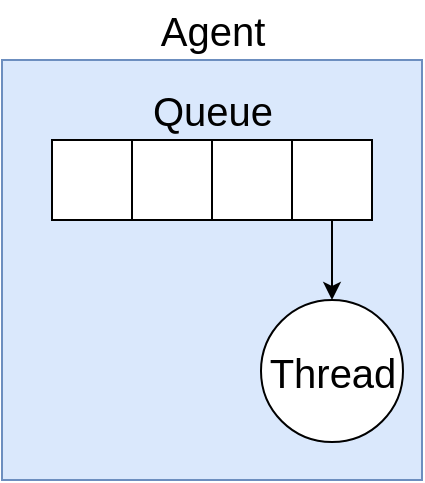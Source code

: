 <mxfile version="14.1.8" type="device" pages="8"><diagram id="Gdst_5xcQiY1qO12pZDN" name="Agent"><mxGraphModel dx="1422" dy="825" grid="1" gridSize="10" guides="1" tooltips="1" connect="1" arrows="1" fold="1" page="1" pageScale="1" pageWidth="1169" pageHeight="827" math="0" shadow="0"><root><mxCell id="0"/><mxCell id="1" parent="0"/><mxCell id="3Nv_d7QYKx1J3db2JZnx-17" value="" style="group" parent="1" vertex="1" connectable="0"><mxGeometry x="480" y="294" width="210" height="240" as="geometry"/></mxCell><mxCell id="3Nv_d7QYKx1J3db2JZnx-10" value="" style="whiteSpace=wrap;html=1;aspect=fixed;fontSize=20;fillColor=#dae8fc;strokeColor=#6c8ebf;" parent="3Nv_d7QYKx1J3db2JZnx-17" vertex="1"><mxGeometry y="30" width="210" height="210" as="geometry"/></mxCell><mxCell id="3Nv_d7QYKx1J3db2JZnx-5" value="Thread" style="ellipse;whiteSpace=wrap;html=1;aspect=fixed;fontSize=20;" parent="3Nv_d7QYKx1J3db2JZnx-17" vertex="1"><mxGeometry x="129.5" y="150" width="71" height="71" as="geometry"/></mxCell><mxCell id="3Nv_d7QYKx1J3db2JZnx-7" value="Queue" style="text;html=1;align=center;verticalAlign=middle;resizable=0;points=[];autosize=1;fontSize=20;" parent="3Nv_d7QYKx1J3db2JZnx-17" vertex="1"><mxGeometry x="65" y="40" width="80" height="30" as="geometry"/></mxCell><mxCell id="3Nv_d7QYKx1J3db2JZnx-9" style="rounded=0;orthogonalLoop=1;jettySize=auto;html=1;exitX=0.5;exitY=1;exitDx=0;exitDy=0;entryX=0.5;entryY=0;entryDx=0;entryDy=0;fontSize=20;" parent="3Nv_d7QYKx1J3db2JZnx-17" source="3Nv_d7QYKx1J3db2JZnx-4" target="3Nv_d7QYKx1J3db2JZnx-5" edge="1"><mxGeometry relative="1" as="geometry"/></mxCell><mxCell id="3Nv_d7QYKx1J3db2JZnx-12" value="Agent" style="text;html=1;align=center;verticalAlign=middle;resizable=0;points=[];autosize=1;fontSize=20;" parent="3Nv_d7QYKx1J3db2JZnx-17" vertex="1"><mxGeometry x="70" width="70" height="30" as="geometry"/></mxCell><mxCell id="3Nv_d7QYKx1J3db2JZnx-16" value="" style="group" parent="3Nv_d7QYKx1J3db2JZnx-17" vertex="1" connectable="0"><mxGeometry x="25" y="70" width="160" height="40" as="geometry"/></mxCell><mxCell id="3Nv_d7QYKx1J3db2JZnx-1" value="" style="whiteSpace=wrap;html=1;aspect=fixed;" parent="3Nv_d7QYKx1J3db2JZnx-16" vertex="1"><mxGeometry width="40" height="40" as="geometry"/></mxCell><mxCell id="3Nv_d7QYKx1J3db2JZnx-2" value="" style="whiteSpace=wrap;html=1;aspect=fixed;" parent="3Nv_d7QYKx1J3db2JZnx-16" vertex="1"><mxGeometry x="40" width="40" height="40" as="geometry"/></mxCell><mxCell id="3Nv_d7QYKx1J3db2JZnx-3" value="" style="whiteSpace=wrap;html=1;aspect=fixed;" parent="3Nv_d7QYKx1J3db2JZnx-16" vertex="1"><mxGeometry x="80" width="40" height="40" as="geometry"/></mxCell><mxCell id="3Nv_d7QYKx1J3db2JZnx-4" value="" style="whiteSpace=wrap;html=1;aspect=fixed;" parent="3Nv_d7QYKx1J3db2JZnx-16" vertex="1"><mxGeometry x="120" width="40" height="40" as="geometry"/></mxCell></root></mxGraphModel></diagram><diagram id="BTIoXwE1hZQ2mcadEobo" name="Agent_Comunication"><mxGraphModel dx="1422" dy="825" grid="1" gridSize="10" guides="1" tooltips="1" connect="1" arrows="1" fold="1" page="1" pageScale="1" pageWidth="1169" pageHeight="827" math="0" shadow="0"><root><mxCell id="pIPFThaZl4AxcRLXP0MO-0"/><mxCell id="pIPFThaZl4AxcRLXP0MO-1" parent="pIPFThaZl4AxcRLXP0MO-0"/><mxCell id="ja4kiP4ULYaZDjsQW6Fw-0" value="" style="group" vertex="1" connectable="0" parent="pIPFThaZl4AxcRLXP0MO-1"><mxGeometry x="520" y="447" width="210" height="240" as="geometry"/></mxCell><mxCell id="ja4kiP4ULYaZDjsQW6Fw-1" value="" style="whiteSpace=wrap;html=1;aspect=fixed;fontSize=20;fillColor=#dae8fc;strokeColor=#6c8ebf;" vertex="1" parent="ja4kiP4ULYaZDjsQW6Fw-0"><mxGeometry y="30" width="210" height="210" as="geometry"/></mxCell><mxCell id="ja4kiP4ULYaZDjsQW6Fw-2" value="Thread" style="ellipse;whiteSpace=wrap;html=1;aspect=fixed;fontSize=20;" vertex="1" parent="ja4kiP4ULYaZDjsQW6Fw-0"><mxGeometry x="129.5" y="150" width="71" height="71" as="geometry"/></mxCell><mxCell id="ja4kiP4ULYaZDjsQW6Fw-3" value="Queue" style="text;html=1;align=center;verticalAlign=middle;resizable=0;points=[];autosize=1;fontSize=20;" vertex="1" parent="ja4kiP4ULYaZDjsQW6Fw-0"><mxGeometry x="65" y="40" width="80" height="30" as="geometry"/></mxCell><mxCell id="ja4kiP4ULYaZDjsQW6Fw-4" style="rounded=0;orthogonalLoop=1;jettySize=auto;html=1;exitX=0.5;exitY=1;exitDx=0;exitDy=0;entryX=0.5;entryY=0;entryDx=0;entryDy=0;fontSize=20;" edge="1" parent="ja4kiP4ULYaZDjsQW6Fw-0" source="ja4kiP4ULYaZDjsQW6Fw-10" target="ja4kiP4ULYaZDjsQW6Fw-2"><mxGeometry relative="1" as="geometry"/></mxCell><mxCell id="ja4kiP4ULYaZDjsQW6Fw-5" value="Agent 2" style="text;html=1;align=center;verticalAlign=middle;resizable=0;points=[];autosize=1;fontSize=20;" vertex="1" parent="ja4kiP4ULYaZDjsQW6Fw-0"><mxGeometry x="65" width="80" height="30" as="geometry"/></mxCell><mxCell id="ja4kiP4ULYaZDjsQW6Fw-6" value="" style="group" vertex="1" connectable="0" parent="ja4kiP4ULYaZDjsQW6Fw-0"><mxGeometry x="25" y="70" width="160" height="40" as="geometry"/></mxCell><mxCell id="ja4kiP4ULYaZDjsQW6Fw-7" value="" style="whiteSpace=wrap;html=1;aspect=fixed;" vertex="1" parent="ja4kiP4ULYaZDjsQW6Fw-6"><mxGeometry width="40" height="40" as="geometry"/></mxCell><mxCell id="ja4kiP4ULYaZDjsQW6Fw-8" value="" style="whiteSpace=wrap;html=1;aspect=fixed;" vertex="1" parent="ja4kiP4ULYaZDjsQW6Fw-6"><mxGeometry x="40" width="40" height="40" as="geometry"/></mxCell><mxCell id="ja4kiP4ULYaZDjsQW6Fw-9" value="" style="whiteSpace=wrap;html=1;aspect=fixed;" vertex="1" parent="ja4kiP4ULYaZDjsQW6Fw-6"><mxGeometry x="80" width="40" height="40" as="geometry"/></mxCell><mxCell id="ja4kiP4ULYaZDjsQW6Fw-10" value="" style="whiteSpace=wrap;html=1;aspect=fixed;" vertex="1" parent="ja4kiP4ULYaZDjsQW6Fw-6"><mxGeometry x="120" width="40" height="40" as="geometry"/></mxCell><mxCell id="ja4kiP4ULYaZDjsQW6Fw-11" value="" style="group" vertex="1" connectable="0" parent="pIPFThaZl4AxcRLXP0MO-1"><mxGeometry x="310" y="141" width="210" height="240" as="geometry"/></mxCell><mxCell id="ja4kiP4ULYaZDjsQW6Fw-12" value="" style="whiteSpace=wrap;html=1;aspect=fixed;fontSize=20;fillColor=#dae8fc;strokeColor=#6c8ebf;" vertex="1" parent="ja4kiP4ULYaZDjsQW6Fw-11"><mxGeometry y="30" width="210" height="210" as="geometry"/></mxCell><mxCell id="ja4kiP4ULYaZDjsQW6Fw-13" value="Thread" style="ellipse;whiteSpace=wrap;html=1;aspect=fixed;fontSize=20;" vertex="1" parent="ja4kiP4ULYaZDjsQW6Fw-11"><mxGeometry x="129.5" y="150" width="71" height="71" as="geometry"/></mxCell><mxCell id="ja4kiP4ULYaZDjsQW6Fw-14" value="Queue" style="text;html=1;align=center;verticalAlign=middle;resizable=0;points=[];autosize=1;fontSize=20;" vertex="1" parent="ja4kiP4ULYaZDjsQW6Fw-11"><mxGeometry x="65" y="40" width="80" height="30" as="geometry"/></mxCell><mxCell id="ja4kiP4ULYaZDjsQW6Fw-15" style="rounded=0;orthogonalLoop=1;jettySize=auto;html=1;exitX=0.5;exitY=1;exitDx=0;exitDy=0;entryX=0.5;entryY=0;entryDx=0;entryDy=0;fontSize=20;" edge="1" parent="ja4kiP4ULYaZDjsQW6Fw-11" source="ja4kiP4ULYaZDjsQW6Fw-21" target="ja4kiP4ULYaZDjsQW6Fw-13"><mxGeometry relative="1" as="geometry"/></mxCell><mxCell id="ja4kiP4ULYaZDjsQW6Fw-16" value="Agent 1" style="text;html=1;align=center;verticalAlign=middle;resizable=0;points=[];autosize=1;fontSize=20;" vertex="1" parent="ja4kiP4ULYaZDjsQW6Fw-11"><mxGeometry x="65" width="80" height="30" as="geometry"/></mxCell><mxCell id="ja4kiP4ULYaZDjsQW6Fw-17" value="" style="group" vertex="1" connectable="0" parent="ja4kiP4ULYaZDjsQW6Fw-11"><mxGeometry x="25" y="70" width="160" height="40" as="geometry"/></mxCell><mxCell id="ja4kiP4ULYaZDjsQW6Fw-18" value="" style="whiteSpace=wrap;html=1;aspect=fixed;" vertex="1" parent="ja4kiP4ULYaZDjsQW6Fw-17"><mxGeometry width="40" height="40" as="geometry"/></mxCell><mxCell id="ja4kiP4ULYaZDjsQW6Fw-19" value="" style="whiteSpace=wrap;html=1;aspect=fixed;" vertex="1" parent="ja4kiP4ULYaZDjsQW6Fw-17"><mxGeometry x="40" width="40" height="40" as="geometry"/></mxCell><mxCell id="ja4kiP4ULYaZDjsQW6Fw-20" value="" style="whiteSpace=wrap;html=1;aspect=fixed;" vertex="1" parent="ja4kiP4ULYaZDjsQW6Fw-17"><mxGeometry x="80" width="40" height="40" as="geometry"/></mxCell><mxCell id="ja4kiP4ULYaZDjsQW6Fw-21" value="" style="whiteSpace=wrap;html=1;aspect=fixed;" vertex="1" parent="ja4kiP4ULYaZDjsQW6Fw-17"><mxGeometry x="120" width="40" height="40" as="geometry"/></mxCell><mxCell id="ja4kiP4ULYaZDjsQW6Fw-22" value="" style="group" vertex="1" connectable="0" parent="pIPFThaZl4AxcRLXP0MO-1"><mxGeometry x="730" y="141" width="210" height="240" as="geometry"/></mxCell><mxCell id="ja4kiP4ULYaZDjsQW6Fw-23" value="" style="whiteSpace=wrap;html=1;aspect=fixed;fontSize=20;fillColor=#dae8fc;strokeColor=#6c8ebf;" vertex="1" parent="ja4kiP4ULYaZDjsQW6Fw-22"><mxGeometry y="30" width="210" height="210" as="geometry"/></mxCell><mxCell id="ja4kiP4ULYaZDjsQW6Fw-24" value="Thread" style="ellipse;whiteSpace=wrap;html=1;aspect=fixed;fontSize=20;" vertex="1" parent="ja4kiP4ULYaZDjsQW6Fw-22"><mxGeometry x="129.5" y="150" width="71" height="71" as="geometry"/></mxCell><mxCell id="ja4kiP4ULYaZDjsQW6Fw-25" value="Queue" style="text;html=1;align=center;verticalAlign=middle;resizable=0;points=[];autosize=1;fontSize=20;" vertex="1" parent="ja4kiP4ULYaZDjsQW6Fw-22"><mxGeometry x="65" y="40" width="80" height="30" as="geometry"/></mxCell><mxCell id="ja4kiP4ULYaZDjsQW6Fw-26" style="rounded=0;orthogonalLoop=1;jettySize=auto;html=1;exitX=0.5;exitY=1;exitDx=0;exitDy=0;entryX=0.5;entryY=0;entryDx=0;entryDy=0;fontSize=20;" edge="1" parent="ja4kiP4ULYaZDjsQW6Fw-22" source="ja4kiP4ULYaZDjsQW6Fw-32" target="ja4kiP4ULYaZDjsQW6Fw-24"><mxGeometry relative="1" as="geometry"/></mxCell><mxCell id="ja4kiP4ULYaZDjsQW6Fw-27" value="Agent 3" style="text;html=1;align=center;verticalAlign=middle;resizable=0;points=[];autosize=1;fontSize=20;" vertex="1" parent="ja4kiP4ULYaZDjsQW6Fw-22"><mxGeometry x="65" width="80" height="30" as="geometry"/></mxCell><mxCell id="ja4kiP4ULYaZDjsQW6Fw-28" value="" style="group" vertex="1" connectable="0" parent="ja4kiP4ULYaZDjsQW6Fw-22"><mxGeometry x="25" y="70" width="160" height="40" as="geometry"/></mxCell><mxCell id="ja4kiP4ULYaZDjsQW6Fw-29" value="" style="whiteSpace=wrap;html=1;aspect=fixed;" vertex="1" parent="ja4kiP4ULYaZDjsQW6Fw-28"><mxGeometry width="40" height="40" as="geometry"/></mxCell><mxCell id="ja4kiP4ULYaZDjsQW6Fw-30" value="" style="whiteSpace=wrap;html=1;aspect=fixed;" vertex="1" parent="ja4kiP4ULYaZDjsQW6Fw-28"><mxGeometry x="40" width="40" height="40" as="geometry"/></mxCell><mxCell id="ja4kiP4ULYaZDjsQW6Fw-31" value="" style="whiteSpace=wrap;html=1;aspect=fixed;" vertex="1" parent="ja4kiP4ULYaZDjsQW6Fw-28"><mxGeometry x="80" width="40" height="40" as="geometry"/></mxCell><mxCell id="ja4kiP4ULYaZDjsQW6Fw-32" value="" style="whiteSpace=wrap;html=1;aspect=fixed;" vertex="1" parent="ja4kiP4ULYaZDjsQW6Fw-28"><mxGeometry x="120" width="40" height="40" as="geometry"/></mxCell><mxCell id="ja4kiP4ULYaZDjsQW6Fw-35" style="edgeStyle=orthogonalEdgeStyle;rounded=0;orthogonalLoop=1;jettySize=auto;html=1;exitX=0.5;exitY=1;exitDx=0;exitDy=0;entryX=0;entryY=0.5;entryDx=0;entryDy=0;" edge="1" parent="pIPFThaZl4AxcRLXP0MO-1" source="ja4kiP4ULYaZDjsQW6Fw-24" target="ja4kiP4ULYaZDjsQW6Fw-7"><mxGeometry relative="1" as="geometry"><Array as="points"><mxPoint x="895" y="427"/><mxPoint x="500" y="427"/><mxPoint x="500" y="537"/></Array></mxGeometry></mxCell><mxCell id="ja4kiP4ULYaZDjsQW6Fw-36" style="edgeStyle=orthogonalEdgeStyle;rounded=0;orthogonalLoop=1;jettySize=auto;html=1;exitX=0.5;exitY=1;exitDx=0;exitDy=0;entryX=0;entryY=0.5;entryDx=0;entryDy=0;" edge="1" parent="pIPFThaZl4AxcRLXP0MO-1" source="ja4kiP4ULYaZDjsQW6Fw-13" target="ja4kiP4ULYaZDjsQW6Fw-7"><mxGeometry relative="1" as="geometry"/></mxCell><mxCell id="ja4kiP4ULYaZDjsQW6Fw-38" value="Message sent to Agent 2" style="text;html=1;align=center;verticalAlign=middle;resizable=0;points=[];autosize=1;fontSize=20;" vertex="1" parent="pIPFThaZl4AxcRLXP0MO-1"><mxGeometry x="650" y="392" width="240" height="30" as="geometry"/></mxCell><mxCell id="ja4kiP4ULYaZDjsQW6Fw-39" value="Message sent to Agent 2" style="text;html=1;align=center;verticalAlign=middle;resizable=0;points=[];autosize=1;fontSize=20;" vertex="1" parent="pIPFThaZl4AxcRLXP0MO-1"><mxGeometry x="230" y="392" width="240" height="30" as="geometry"/></mxCell></root></mxGraphModel></diagram><diagram id="gu1RmZb1h3BQnps1K-Jf" name="Car_Field_Of_View"><mxGraphModel dx="1422" dy="825" grid="1" gridSize="10" guides="1" tooltips="1" connect="1" arrows="1" fold="1" page="1" pageScale="1" pageWidth="1169" pageHeight="827" math="0" shadow="0"><root><mxCell id="Kj-mA6At4PMuM_RZTIaU-0"/><mxCell id="Kj-mA6At4PMuM_RZTIaU-1" parent="Kj-mA6At4PMuM_RZTIaU-0"/><mxCell id="Kj-mA6At4PMuM_RZTIaU-63" value="" style="group" parent="Kj-mA6At4PMuM_RZTIaU-1" vertex="1" connectable="0"><mxGeometry x="445" y="274" width="280" height="280" as="geometry"/></mxCell><mxCell id="Kj-mA6At4PMuM_RZTIaU-59" value="" style="whiteSpace=wrap;html=1;aspect=fixed;fontSize=20;fillColor=#FFFFFF;strokeColor=#FF0000;strokeWidth=3;" parent="Kj-mA6At4PMuM_RZTIaU-63" vertex="1"><mxGeometry x="120" y="160" width="40" height="40" as="geometry"/></mxCell><mxCell id="Kj-mA6At4PMuM_RZTIaU-2" value="" style="whiteSpace=wrap;html=1;aspect=fixed;fontSize=20;fillColor=#000000;" parent="Kj-mA6At4PMuM_RZTIaU-63" vertex="1"><mxGeometry width="40" height="40" as="geometry"/></mxCell><mxCell id="Kj-mA6At4PMuM_RZTIaU-3" value="" style="whiteSpace=wrap;html=1;aspect=fixed;fontSize=20;fillColor=#000000;" parent="Kj-mA6At4PMuM_RZTIaU-63" vertex="1"><mxGeometry x="40" width="40" height="40" as="geometry"/></mxCell><mxCell id="Kj-mA6At4PMuM_RZTIaU-4" value="" style="whiteSpace=wrap;html=1;aspect=fixed;fontSize=20;fillColor=#000000;" parent="Kj-mA6At4PMuM_RZTIaU-63" vertex="1"><mxGeometry x="80" width="40" height="40" as="geometry"/></mxCell><mxCell id="Kj-mA6At4PMuM_RZTIaU-5" value="" style="whiteSpace=wrap;html=1;aspect=fixed;fontSize=20;fillColor=#000000;" parent="Kj-mA6At4PMuM_RZTIaU-63" vertex="1"><mxGeometry x="120" width="40" height="40" as="geometry"/></mxCell><mxCell id="Kj-mA6At4PMuM_RZTIaU-6" value="" style="whiteSpace=wrap;html=1;aspect=fixed;fontSize=20;fillColor=#000000;" parent="Kj-mA6At4PMuM_RZTIaU-63" vertex="1"><mxGeometry x="160" width="40" height="40" as="geometry"/></mxCell><mxCell id="Kj-mA6At4PMuM_RZTIaU-7" value="" style="whiteSpace=wrap;html=1;aspect=fixed;fontSize=20;fillColor=#000000;" parent="Kj-mA6At4PMuM_RZTIaU-63" vertex="1"><mxGeometry x="200" width="40" height="40" as="geometry"/></mxCell><mxCell id="Kj-mA6At4PMuM_RZTIaU-8" value="" style="whiteSpace=wrap;html=1;aspect=fixed;fontSize=20;fillColor=#000000;" parent="Kj-mA6At4PMuM_RZTIaU-63" vertex="1"><mxGeometry x="240" width="40" height="40" as="geometry"/></mxCell><mxCell id="Kj-mA6At4PMuM_RZTIaU-9" value="" style="whiteSpace=wrap;html=1;aspect=fixed;fontSize=20;fillColor=#000000;" parent="Kj-mA6At4PMuM_RZTIaU-63" vertex="1"><mxGeometry x="240" y="40" width="40" height="40" as="geometry"/></mxCell><mxCell id="Kj-mA6At4PMuM_RZTIaU-10" value="" style="whiteSpace=wrap;html=1;aspect=fixed;fontSize=20;fillColor=#000000;" parent="Kj-mA6At4PMuM_RZTIaU-63" vertex="1"><mxGeometry x="240" y="80" width="40" height="40" as="geometry"/></mxCell><mxCell id="Kj-mA6At4PMuM_RZTIaU-11" value="" style="whiteSpace=wrap;html=1;aspect=fixed;fontSize=20;fillColor=#000000;" parent="Kj-mA6At4PMuM_RZTIaU-63" vertex="1"><mxGeometry x="240" y="120" width="40" height="40" as="geometry"/></mxCell><mxCell id="Kj-mA6At4PMuM_RZTIaU-16" value="" style="whiteSpace=wrap;html=1;aspect=fixed;fontSize=20;fillColor=#000000;" parent="Kj-mA6At4PMuM_RZTIaU-63" vertex="1"><mxGeometry x="240" y="160" width="40" height="40" as="geometry"/></mxCell><mxCell id="Kj-mA6At4PMuM_RZTIaU-17" value="" style="whiteSpace=wrap;html=1;aspect=fixed;fontSize=20;fillColor=#000000;" parent="Kj-mA6At4PMuM_RZTIaU-63" vertex="1"><mxGeometry x="240" y="200" width="40" height="40" as="geometry"/></mxCell><mxCell id="Kj-mA6At4PMuM_RZTIaU-18" value="" style="whiteSpace=wrap;html=1;aspect=fixed;fontSize=20;fillColor=#000000;" parent="Kj-mA6At4PMuM_RZTIaU-63" vertex="1"><mxGeometry x="240" y="240" width="40" height="40" as="geometry"/></mxCell><mxCell id="Kj-mA6At4PMuM_RZTIaU-20" value="" style="whiteSpace=wrap;html=1;aspect=fixed;fontSize=20;fillColor=#000000;" parent="Kj-mA6At4PMuM_RZTIaU-63" vertex="1"><mxGeometry y="40" width="40" height="40" as="geometry"/></mxCell><mxCell id="Kj-mA6At4PMuM_RZTIaU-21" value="" style="whiteSpace=wrap;html=1;aspect=fixed;fontSize=20;fillColor=#000000;" parent="Kj-mA6At4PMuM_RZTIaU-63" vertex="1"><mxGeometry y="80" width="40" height="40" as="geometry"/></mxCell><mxCell id="Kj-mA6At4PMuM_RZTIaU-22" value="" style="whiteSpace=wrap;html=1;aspect=fixed;fontSize=20;fillColor=#000000;" parent="Kj-mA6At4PMuM_RZTIaU-63" vertex="1"><mxGeometry y="120" width="40" height="40" as="geometry"/></mxCell><mxCell id="Kj-mA6At4PMuM_RZTIaU-23" value="" style="whiteSpace=wrap;html=1;aspect=fixed;fontSize=20;fillColor=#000000;" parent="Kj-mA6At4PMuM_RZTIaU-63" vertex="1"><mxGeometry y="160" width="40" height="40" as="geometry"/></mxCell><mxCell id="Kj-mA6At4PMuM_RZTIaU-24" value="" style="whiteSpace=wrap;html=1;aspect=fixed;fontSize=20;fillColor=#000000;" parent="Kj-mA6At4PMuM_RZTIaU-63" vertex="1"><mxGeometry y="200" width="40" height="40" as="geometry"/></mxCell><mxCell id="Kj-mA6At4PMuM_RZTIaU-25" value="" style="whiteSpace=wrap;html=1;aspect=fixed;fontSize=20;fillColor=#000000;" parent="Kj-mA6At4PMuM_RZTIaU-63" vertex="1"><mxGeometry y="240" width="40" height="40" as="geometry"/></mxCell><mxCell id="Kj-mA6At4PMuM_RZTIaU-26" value="" style="whiteSpace=wrap;html=1;aspect=fixed;fontSize=20;fillColor=#000000;" parent="Kj-mA6At4PMuM_RZTIaU-63" vertex="1"><mxGeometry x="40" y="240" width="40" height="40" as="geometry"/></mxCell><mxCell id="Kj-mA6At4PMuM_RZTIaU-27" value="" style="whiteSpace=wrap;html=1;aspect=fixed;fontSize=20;fillColor=#000000;" parent="Kj-mA6At4PMuM_RZTIaU-63" vertex="1"><mxGeometry x="80" y="240" width="40" height="40" as="geometry"/></mxCell><mxCell id="Kj-mA6At4PMuM_RZTIaU-28" value="" style="whiteSpace=wrap;html=1;aspect=fixed;fontSize=20;fillColor=#000000;" parent="Kj-mA6At4PMuM_RZTIaU-63" vertex="1"><mxGeometry x="120" y="240" width="40" height="40" as="geometry"/></mxCell><mxCell id="Kj-mA6At4PMuM_RZTIaU-29" value="" style="whiteSpace=wrap;html=1;aspect=fixed;fontSize=20;fillColor=#000000;" parent="Kj-mA6At4PMuM_RZTIaU-63" vertex="1"><mxGeometry x="160" y="240" width="40" height="40" as="geometry"/></mxCell><mxCell id="Kj-mA6At4PMuM_RZTIaU-30" value="" style="whiteSpace=wrap;html=1;aspect=fixed;fontSize=20;fillColor=#000000;" parent="Kj-mA6At4PMuM_RZTIaU-63" vertex="1"><mxGeometry x="200" y="240" width="40" height="40" as="geometry"/></mxCell><mxCell id="Kj-mA6At4PMuM_RZTIaU-31" value="" style="whiteSpace=wrap;html=1;aspect=fixed;fontSize=20;fillColor=#FFFFFF;strokeColor=none;" parent="Kj-mA6At4PMuM_RZTIaU-63" vertex="1"><mxGeometry x="40" y="40" width="40" height="40" as="geometry"/></mxCell><mxCell id="Kj-mA6At4PMuM_RZTIaU-32" value="" style="whiteSpace=wrap;html=1;aspect=fixed;fontSize=20;fillColor=#FFFFFF;strokeColor=none;" parent="Kj-mA6At4PMuM_RZTIaU-63" vertex="1"><mxGeometry x="80" y="40" width="40" height="40" as="geometry"/></mxCell><mxCell id="Kj-mA6At4PMuM_RZTIaU-33" value="" style="whiteSpace=wrap;html=1;aspect=fixed;fontSize=20;fillColor=#FFFFFF;strokeColor=none;" parent="Kj-mA6At4PMuM_RZTIaU-63" vertex="1"><mxGeometry x="120" y="40" width="40" height="40" as="geometry"/></mxCell><mxCell id="Kj-mA6At4PMuM_RZTIaU-34" value="" style="whiteSpace=wrap;html=1;aspect=fixed;fontSize=20;fillColor=#FFFFFF;strokeColor=none;" parent="Kj-mA6At4PMuM_RZTIaU-63" vertex="1"><mxGeometry x="160" y="40" width="40" height="40" as="geometry"/></mxCell><mxCell id="Kj-mA6At4PMuM_RZTIaU-35" value="" style="whiteSpace=wrap;html=1;aspect=fixed;fontSize=20;fillColor=#FFFFFF;strokeColor=none;" parent="Kj-mA6At4PMuM_RZTIaU-63" vertex="1"><mxGeometry x="200" y="40" width="40" height="40" as="geometry"/></mxCell><mxCell id="Kj-mA6At4PMuM_RZTIaU-36" value="" style="whiteSpace=wrap;html=1;aspect=fixed;fontSize=20;fillColor=#FFFFFF;strokeColor=none;" parent="Kj-mA6At4PMuM_RZTIaU-63" vertex="1"><mxGeometry x="40" y="200" width="40" height="40" as="geometry"/></mxCell><mxCell id="Kj-mA6At4PMuM_RZTIaU-40" value="" style="whiteSpace=wrap;html=1;aspect=fixed;fontSize=20;fillColor=#FFFFFF;strokeColor=none;" parent="Kj-mA6At4PMuM_RZTIaU-63" vertex="1"><mxGeometry x="200" y="200" width="40" height="40" as="geometry"/></mxCell><mxCell id="Kj-mA6At4PMuM_RZTIaU-41" value="" style="whiteSpace=wrap;html=1;aspect=fixed;fontSize=20;fillColor=#FFFFFF;strokeColor=none;" parent="Kj-mA6At4PMuM_RZTIaU-63" vertex="1"><mxGeometry x="200" y="80" width="40" height="40" as="geometry"/></mxCell><mxCell id="Kj-mA6At4PMuM_RZTIaU-42" value="" style="whiteSpace=wrap;html=1;aspect=fixed;fontSize=20;fillColor=#FFFFFF;strokeColor=none;" parent="Kj-mA6At4PMuM_RZTIaU-63" vertex="1"><mxGeometry x="200" y="120" width="40" height="40" as="geometry"/></mxCell><mxCell id="Kj-mA6At4PMuM_RZTIaU-43" value="" style="whiteSpace=wrap;html=1;aspect=fixed;fontSize=20;fillColor=#FFFFFF;strokeColor=none;" parent="Kj-mA6At4PMuM_RZTIaU-63" vertex="1"><mxGeometry x="200" y="160" width="40" height="40" as="geometry"/></mxCell><mxCell id="Kj-mA6At4PMuM_RZTIaU-44" value="" style="whiteSpace=wrap;html=1;aspect=fixed;fontSize=20;fillColor=#FFFFFF;strokeColor=none;" parent="Kj-mA6At4PMuM_RZTIaU-63" vertex="1"><mxGeometry x="40" y="80" width="40" height="40" as="geometry"/></mxCell><mxCell id="Kj-mA6At4PMuM_RZTIaU-45" value="" style="whiteSpace=wrap;html=1;aspect=fixed;fontSize=20;fillColor=#FFFFFF;strokeColor=none;" parent="Kj-mA6At4PMuM_RZTIaU-63" vertex="1"><mxGeometry x="40" y="120" width="40" height="40" as="geometry"/></mxCell><mxCell id="Kj-mA6At4PMuM_RZTIaU-46" value="" style="whiteSpace=wrap;html=1;aspect=fixed;fontSize=20;fillColor=#FFFFFF;strokeColor=none;" parent="Kj-mA6At4PMuM_RZTIaU-63" vertex="1"><mxGeometry x="40" y="160" width="40" height="40" as="geometry"/></mxCell><mxCell id="Kj-mA6At4PMuM_RZTIaU-47" value="" style="whiteSpace=wrap;html=1;aspect=fixed;fontSize=20;fillColor=#FFFFFF;strokeColor=none;" parent="Kj-mA6At4PMuM_RZTIaU-63" vertex="1"><mxGeometry x="120" y="80" width="40" height="40" as="geometry"/></mxCell><mxCell id="Kj-mA6At4PMuM_RZTIaU-52" value="" style="whiteSpace=wrap;html=1;aspect=fixed;fontSize=20;fillColor=#000000;" parent="Kj-mA6At4PMuM_RZTIaU-63" vertex="1"><mxGeometry x="160" y="80" width="40" height="40" as="geometry"/></mxCell><mxCell id="Kj-mA6At4PMuM_RZTIaU-53" value="" style="whiteSpace=wrap;html=1;aspect=fixed;fontSize=20;fillColor=#000000;strokeColor=#FF0000;strokeWidth=3;" parent="Kj-mA6At4PMuM_RZTIaU-63" vertex="1"><mxGeometry x="160" y="160" width="40" height="40" as="geometry"/></mxCell><mxCell id="Kj-mA6At4PMuM_RZTIaU-54" value="" style="whiteSpace=wrap;html=1;aspect=fixed;fontSize=20;fillColor=#000000;" parent="Kj-mA6At4PMuM_RZTIaU-63" vertex="1"><mxGeometry x="80" y="80" width="40" height="40" as="geometry"/></mxCell><mxCell id="Kj-mA6At4PMuM_RZTIaU-55" value="" style="whiteSpace=wrap;html=1;aspect=fixed;fontSize=20;fillColor=#000000;strokeColor=#FF0000;strokeWidth=3;" parent="Kj-mA6At4PMuM_RZTIaU-63" vertex="1"><mxGeometry x="80" y="160" width="40" height="40" as="geometry"/></mxCell><mxCell id="Kj-mA6At4PMuM_RZTIaU-56" value="" style="ellipse;whiteSpace=wrap;html=1;aspect=fixed;fontSize=20;fillColor=#0000FF;strokeColor=none;resizeWidth=0;" parent="Kj-mA6At4PMuM_RZTIaU-63" vertex="1"><mxGeometry x="126" y="182" width="11" height="11" as="geometry"/></mxCell><mxCell id="Kj-mA6At4PMuM_RZTIaU-51" value="" style="whiteSpace=wrap;html=1;aspect=fixed;fontSize=20;fillColor=#FFFFFF;strokeColor=#FF0000;strokeWidth=3;" parent="Kj-mA6At4PMuM_RZTIaU-63" vertex="1"><mxGeometry x="80" y="120" width="40" height="40" as="geometry"/></mxCell><mxCell id="Kj-mA6At4PMuM_RZTIaU-57" value="" style="whiteSpace=wrap;html=1;aspect=fixed;fontSize=20;fillColor=#FFFFFF;strokeColor=#FF0000;strokeWidth=3;" parent="Kj-mA6At4PMuM_RZTIaU-63" vertex="1"><mxGeometry x="120" y="120" width="40" height="40" as="geometry"/></mxCell><mxCell id="Kj-mA6At4PMuM_RZTIaU-58" value="" style="whiteSpace=wrap;html=1;aspect=fixed;fontSize=20;fillColor=#FFFFFF;strokeColor=#FF0000;strokeWidth=3;" parent="Kj-mA6At4PMuM_RZTIaU-63" vertex="1"><mxGeometry x="160" y="120" width="40" height="40" as="geometry"/></mxCell><mxCell id="Kj-mA6At4PMuM_RZTIaU-60" value="" style="whiteSpace=wrap;html=1;aspect=fixed;fontSize=20;fillColor=#FFFFFF;strokeColor=#FF0000;strokeWidth=3;" parent="Kj-mA6At4PMuM_RZTIaU-63" vertex="1"><mxGeometry x="120" y="200" width="40" height="40" as="geometry"/></mxCell><mxCell id="Kj-mA6At4PMuM_RZTIaU-61" value="" style="whiteSpace=wrap;html=1;aspect=fixed;fontSize=20;fillColor=#FFFFFF;strokeColor=#FF0000;strokeWidth=3;" parent="Kj-mA6At4PMuM_RZTIaU-63" vertex="1"><mxGeometry x="160" y="200" width="40" height="40" as="geometry"/></mxCell><mxCell id="Kj-mA6At4PMuM_RZTIaU-62" value="" style="whiteSpace=wrap;html=1;aspect=fixed;fontSize=20;fillColor=#FFFFFF;strokeColor=#FF0000;strokeWidth=3;" parent="Kj-mA6At4PMuM_RZTIaU-63" vertex="1"><mxGeometry x="80" y="200" width="40" height="40" as="geometry"/></mxCell></root></mxGraphModel></diagram><diagram id="QmGzT51wga43cCyCnvuD" name="TrafficLight_Field_Of_View"><mxGraphModel dx="1422" dy="825" grid="1" gridSize="10" guides="1" tooltips="1" connect="1" arrows="1" fold="1" page="1" pageScale="1" pageWidth="1169" pageHeight="827" math="0" shadow="0"><root><mxCell id="A4ls8GVSf-iOWZYlTSIE-0"/><mxCell id="A4ls8GVSf-iOWZYlTSIE-1" parent="A4ls8GVSf-iOWZYlTSIE-0"/><mxCell id="4rqKDUf38rLV2W-HHABX-4" value="" style="group" parent="A4ls8GVSf-iOWZYlTSIE-1" vertex="1" connectable="0"><mxGeometry x="445" y="274" width="280" height="280" as="geometry"/></mxCell><mxCell id="nKYrz00YsND1WEppnSFH-58" value="" style="whiteSpace=wrap;html=1;aspect=fixed;fontSize=20;fillColor=#FFFFFF;strokeColor=none;" parent="4rqKDUf38rLV2W-HHABX-4" vertex="1"><mxGeometry x="80" y="200" width="40" height="40" as="geometry"/></mxCell><mxCell id="nKYrz00YsND1WEppnSFH-57" value="" style="whiteSpace=wrap;html=1;aspect=fixed;fontSize=20;fillColor=#FFFFFF;strokeColor=none;" parent="4rqKDUf38rLV2W-HHABX-4" vertex="1"><mxGeometry x="120" y="200" width="40" height="40" as="geometry"/></mxCell><mxCell id="nKYrz00YsND1WEppnSFH-56" value="" style="whiteSpace=wrap;html=1;aspect=fixed;fontSize=20;fillColor=#FFFFFF;strokeColor=none;" parent="4rqKDUf38rLV2W-HHABX-4" vertex="1"><mxGeometry x="160" y="200" width="40" height="40" as="geometry"/></mxCell><mxCell id="nKYrz00YsND1WEppnSFH-1" value="" style="whiteSpace=wrap;html=1;aspect=fixed;fontSize=20;fillColor=#FFFFFF;strokeWidth=3;strokeColor=none;" parent="4rqKDUf38rLV2W-HHABX-4" vertex="1"><mxGeometry x="120" y="160" width="40" height="40" as="geometry"/></mxCell><mxCell id="nKYrz00YsND1WEppnSFH-2" value="" style="whiteSpace=wrap;html=1;aspect=fixed;fontSize=20;fillColor=#000000;" parent="4rqKDUf38rLV2W-HHABX-4" vertex="1"><mxGeometry width="40" height="40" as="geometry"/></mxCell><mxCell id="nKYrz00YsND1WEppnSFH-3" value="" style="whiteSpace=wrap;html=1;aspect=fixed;fontSize=20;fillColor=#000000;" parent="4rqKDUf38rLV2W-HHABX-4" vertex="1"><mxGeometry x="40" width="40" height="40" as="geometry"/></mxCell><mxCell id="nKYrz00YsND1WEppnSFH-4" value="" style="whiteSpace=wrap;html=1;aspect=fixed;fontSize=20;fillColor=#000000;" parent="4rqKDUf38rLV2W-HHABX-4" vertex="1"><mxGeometry x="80" width="40" height="40" as="geometry"/></mxCell><mxCell id="nKYrz00YsND1WEppnSFH-5" value="" style="whiteSpace=wrap;html=1;aspect=fixed;fontSize=20;fillColor=#000000;" parent="4rqKDUf38rLV2W-HHABX-4" vertex="1"><mxGeometry x="120" width="40" height="40" as="geometry"/></mxCell><mxCell id="nKYrz00YsND1WEppnSFH-6" value="" style="whiteSpace=wrap;html=1;aspect=fixed;fontSize=20;fillColor=#000000;" parent="4rqKDUf38rLV2W-HHABX-4" vertex="1"><mxGeometry x="160" width="40" height="40" as="geometry"/></mxCell><mxCell id="nKYrz00YsND1WEppnSFH-7" value="" style="whiteSpace=wrap;html=1;aspect=fixed;fontSize=20;fillColor=#000000;" parent="4rqKDUf38rLV2W-HHABX-4" vertex="1"><mxGeometry x="200" width="40" height="40" as="geometry"/></mxCell><mxCell id="nKYrz00YsND1WEppnSFH-8" value="" style="whiteSpace=wrap;html=1;aspect=fixed;fontSize=20;fillColor=#000000;" parent="4rqKDUf38rLV2W-HHABX-4" vertex="1"><mxGeometry x="240" width="40" height="40" as="geometry"/></mxCell><mxCell id="nKYrz00YsND1WEppnSFH-9" value="" style="whiteSpace=wrap;html=1;aspect=fixed;fontSize=20;fillColor=#000000;" parent="4rqKDUf38rLV2W-HHABX-4" vertex="1"><mxGeometry x="240" y="40" width="40" height="40" as="geometry"/></mxCell><mxCell id="nKYrz00YsND1WEppnSFH-10" value="" style="whiteSpace=wrap;html=1;aspect=fixed;fontSize=20;fillColor=#000000;" parent="4rqKDUf38rLV2W-HHABX-4" vertex="1"><mxGeometry x="240" y="80" width="40" height="40" as="geometry"/></mxCell><mxCell id="nKYrz00YsND1WEppnSFH-11" value="" style="whiteSpace=wrap;html=1;aspect=fixed;fontSize=20;fillColor=#000000;" parent="4rqKDUf38rLV2W-HHABX-4" vertex="1"><mxGeometry x="240" y="120" width="40" height="40" as="geometry"/></mxCell><mxCell id="nKYrz00YsND1WEppnSFH-12" value="" style="whiteSpace=wrap;html=1;aspect=fixed;fontSize=20;fillColor=#000000;" parent="4rqKDUf38rLV2W-HHABX-4" vertex="1"><mxGeometry x="240" y="160" width="40" height="40" as="geometry"/></mxCell><mxCell id="nKYrz00YsND1WEppnSFH-13" value="" style="whiteSpace=wrap;html=1;aspect=fixed;fontSize=20;fillColor=#000000;" parent="4rqKDUf38rLV2W-HHABX-4" vertex="1"><mxGeometry x="240" y="200" width="40" height="40" as="geometry"/></mxCell><mxCell id="nKYrz00YsND1WEppnSFH-14" value="" style="whiteSpace=wrap;html=1;aspect=fixed;fontSize=20;fillColor=#000000;" parent="4rqKDUf38rLV2W-HHABX-4" vertex="1"><mxGeometry x="240" y="240" width="40" height="40" as="geometry"/></mxCell><mxCell id="nKYrz00YsND1WEppnSFH-15" value="" style="whiteSpace=wrap;html=1;aspect=fixed;fontSize=20;fillColor=#000000;" parent="4rqKDUf38rLV2W-HHABX-4" vertex="1"><mxGeometry y="40" width="40" height="40" as="geometry"/></mxCell><mxCell id="nKYrz00YsND1WEppnSFH-16" value="" style="whiteSpace=wrap;html=1;aspect=fixed;fontSize=20;fillColor=#000000;" parent="4rqKDUf38rLV2W-HHABX-4" vertex="1"><mxGeometry y="80" width="40" height="40" as="geometry"/></mxCell><mxCell id="nKYrz00YsND1WEppnSFH-17" value="" style="whiteSpace=wrap;html=1;aspect=fixed;fontSize=20;fillColor=#000000;" parent="4rqKDUf38rLV2W-HHABX-4" vertex="1"><mxGeometry y="120" width="40" height="40" as="geometry"/></mxCell><mxCell id="nKYrz00YsND1WEppnSFH-18" value="" style="whiteSpace=wrap;html=1;aspect=fixed;fontSize=20;fillColor=#000000;" parent="4rqKDUf38rLV2W-HHABX-4" vertex="1"><mxGeometry y="160" width="40" height="40" as="geometry"/></mxCell><mxCell id="nKYrz00YsND1WEppnSFH-19" value="" style="whiteSpace=wrap;html=1;aspect=fixed;fontSize=20;fillColor=#000000;" parent="4rqKDUf38rLV2W-HHABX-4" vertex="1"><mxGeometry y="200" width="40" height="40" as="geometry"/></mxCell><mxCell id="nKYrz00YsND1WEppnSFH-20" value="" style="whiteSpace=wrap;html=1;aspect=fixed;fontSize=20;fillColor=#000000;" parent="4rqKDUf38rLV2W-HHABX-4" vertex="1"><mxGeometry y="240" width="40" height="40" as="geometry"/></mxCell><mxCell id="nKYrz00YsND1WEppnSFH-21" value="" style="whiteSpace=wrap;html=1;aspect=fixed;fontSize=20;fillColor=#000000;" parent="4rqKDUf38rLV2W-HHABX-4" vertex="1"><mxGeometry x="40" y="240" width="40" height="40" as="geometry"/></mxCell><mxCell id="nKYrz00YsND1WEppnSFH-22" value="" style="whiteSpace=wrap;html=1;aspect=fixed;fontSize=20;fillColor=#000000;" parent="4rqKDUf38rLV2W-HHABX-4" vertex="1"><mxGeometry x="80" y="240" width="40" height="40" as="geometry"/></mxCell><mxCell id="nKYrz00YsND1WEppnSFH-23" value="" style="whiteSpace=wrap;html=1;aspect=fixed;fontSize=20;fillColor=#000000;" parent="4rqKDUf38rLV2W-HHABX-4" vertex="1"><mxGeometry x="120" y="240" width="40" height="40" as="geometry"/></mxCell><mxCell id="nKYrz00YsND1WEppnSFH-24" value="" style="whiteSpace=wrap;html=1;aspect=fixed;fontSize=20;fillColor=#000000;" parent="4rqKDUf38rLV2W-HHABX-4" vertex="1"><mxGeometry x="160" y="240" width="40" height="40" as="geometry"/></mxCell><mxCell id="nKYrz00YsND1WEppnSFH-25" value="" style="whiteSpace=wrap;html=1;aspect=fixed;fontSize=20;fillColor=#000000;" parent="4rqKDUf38rLV2W-HHABX-4" vertex="1"><mxGeometry x="200" y="240" width="40" height="40" as="geometry"/></mxCell><mxCell id="nKYrz00YsND1WEppnSFH-26" value="" style="whiteSpace=wrap;html=1;aspect=fixed;fontSize=20;fillColor=#FFFFFF;strokeColor=none;" parent="4rqKDUf38rLV2W-HHABX-4" vertex="1"><mxGeometry x="40" y="40" width="40" height="40" as="geometry"/></mxCell><mxCell id="nKYrz00YsND1WEppnSFH-27" value="" style="whiteSpace=wrap;html=1;aspect=fixed;fontSize=20;fillColor=#FFFFFF;strokeColor=none;" parent="4rqKDUf38rLV2W-HHABX-4" vertex="1"><mxGeometry x="80" y="40" width="40" height="40" as="geometry"/></mxCell><mxCell id="nKYrz00YsND1WEppnSFH-28" value="" style="whiteSpace=wrap;html=1;aspect=fixed;fontSize=20;fillColor=#FFFFFF;strokeColor=none;" parent="4rqKDUf38rLV2W-HHABX-4" vertex="1"><mxGeometry x="120" y="40" width="40" height="40" as="geometry"/></mxCell><mxCell id="nKYrz00YsND1WEppnSFH-29" value="" style="whiteSpace=wrap;html=1;aspect=fixed;fontSize=20;fillColor=#FFFFFF;strokeColor=none;" parent="4rqKDUf38rLV2W-HHABX-4" vertex="1"><mxGeometry x="160" y="40" width="40" height="40" as="geometry"/></mxCell><mxCell id="nKYrz00YsND1WEppnSFH-30" value="" style="whiteSpace=wrap;html=1;aspect=fixed;fontSize=20;fillColor=#FFFFFF;strokeColor=none;" parent="4rqKDUf38rLV2W-HHABX-4" vertex="1"><mxGeometry x="200" y="40" width="40" height="40" as="geometry"/></mxCell><mxCell id="nKYrz00YsND1WEppnSFH-31" value="" style="whiteSpace=wrap;html=1;aspect=fixed;fontSize=20;fillColor=#FFFFFF;strokeColor=none;" parent="4rqKDUf38rLV2W-HHABX-4" vertex="1"><mxGeometry x="40" y="200" width="40" height="40" as="geometry"/></mxCell><mxCell id="nKYrz00YsND1WEppnSFH-32" value="" style="whiteSpace=wrap;html=1;aspect=fixed;fontSize=20;fillColor=#FFFFFF;strokeColor=none;" parent="4rqKDUf38rLV2W-HHABX-4" vertex="1"><mxGeometry x="200" y="200" width="40" height="40" as="geometry"/></mxCell><mxCell id="nKYrz00YsND1WEppnSFH-33" value="" style="whiteSpace=wrap;html=1;aspect=fixed;fontSize=20;fillColor=#FFFFFF;strokeColor=none;" parent="4rqKDUf38rLV2W-HHABX-4" vertex="1"><mxGeometry x="200" y="80" width="40" height="40" as="geometry"/></mxCell><mxCell id="nKYrz00YsND1WEppnSFH-34" value="" style="whiteSpace=wrap;html=1;aspect=fixed;fontSize=20;fillColor=#FFFFFF;strokeColor=none;" parent="4rqKDUf38rLV2W-HHABX-4" vertex="1"><mxGeometry x="200" y="120" width="40" height="40" as="geometry"/></mxCell><mxCell id="nKYrz00YsND1WEppnSFH-35" value="" style="whiteSpace=wrap;html=1;aspect=fixed;fontSize=20;fillColor=#FFFFFF;strokeColor=none;" parent="4rqKDUf38rLV2W-HHABX-4" vertex="1"><mxGeometry x="200" y="160" width="40" height="40" as="geometry"/></mxCell><mxCell id="nKYrz00YsND1WEppnSFH-36" value="" style="whiteSpace=wrap;html=1;aspect=fixed;fontSize=20;fillColor=#FFFFFF;strokeColor=none;" parent="4rqKDUf38rLV2W-HHABX-4" vertex="1"><mxGeometry x="40" y="80" width="40" height="40" as="geometry"/></mxCell><mxCell id="nKYrz00YsND1WEppnSFH-37" value="" style="whiteSpace=wrap;html=1;aspect=fixed;fontSize=20;fillColor=#FFFFFF;strokeColor=none;" parent="4rqKDUf38rLV2W-HHABX-4" vertex="1"><mxGeometry x="40" y="120" width="40" height="40" as="geometry"/></mxCell><mxCell id="nKYrz00YsND1WEppnSFH-38" value="" style="whiteSpace=wrap;html=1;aspect=fixed;fontSize=20;fillColor=#FFFFFF;strokeColor=none;" parent="4rqKDUf38rLV2W-HHABX-4" vertex="1"><mxGeometry x="40" y="160" width="40" height="40" as="geometry"/></mxCell><mxCell id="nKYrz00YsND1WEppnSFH-41" value="" style="whiteSpace=wrap;html=1;aspect=fixed;fontSize=20;fillColor=#000000;strokeWidth=3;strokeColor=none;" parent="4rqKDUf38rLV2W-HHABX-4" vertex="1"><mxGeometry x="160" y="160" width="40" height="40" as="geometry"/></mxCell><mxCell id="nKYrz00YsND1WEppnSFH-43" value="" style="whiteSpace=wrap;html=1;aspect=fixed;fontSize=20;fillColor=#000000;strokeWidth=3;strokeColor=none;" parent="4rqKDUf38rLV2W-HHABX-4" vertex="1"><mxGeometry x="80" y="160" width="40" height="40" as="geometry"/></mxCell><mxCell id="nKYrz00YsND1WEppnSFH-45" value="" style="whiteSpace=wrap;html=1;aspect=fixed;fontSize=20;fillColor=#FFFFFF;strokeWidth=3;strokeColor=none;" parent="4rqKDUf38rLV2W-HHABX-4" vertex="1"><mxGeometry x="80" y="120" width="40" height="40" as="geometry"/></mxCell><mxCell id="nKYrz00YsND1WEppnSFH-46" value="" style="whiteSpace=wrap;html=1;aspect=fixed;fontSize=20;fillColor=#FFFFFF;strokeWidth=3;strokeColor=none;" parent="4rqKDUf38rLV2W-HHABX-4" vertex="1"><mxGeometry x="120" y="120" width="40" height="40" as="geometry"/></mxCell><mxCell id="nKYrz00YsND1WEppnSFH-47" value="" style="whiteSpace=wrap;html=1;aspect=fixed;fontSize=20;fillColor=#FFFFFF;strokeWidth=3;strokeColor=none;" parent="4rqKDUf38rLV2W-HHABX-4" vertex="1"><mxGeometry x="160" y="120" width="40" height="40" as="geometry"/></mxCell><mxCell id="nKYrz00YsND1WEppnSFH-53" value="" style="whiteSpace=wrap;html=1;aspect=fixed;fontSize=20;fillColor=#000000;strokeWidth=3;strokeColor=none;" parent="4rqKDUf38rLV2W-HHABX-4" vertex="1"><mxGeometry x="80" y="80" width="40" height="40" as="geometry"/></mxCell><mxCell id="nKYrz00YsND1WEppnSFH-54" value="" style="whiteSpace=wrap;html=1;aspect=fixed;fontSize=20;fillColor=#000000;strokeWidth=3;strokeColor=none;" parent="4rqKDUf38rLV2W-HHABX-4" vertex="1"><mxGeometry x="160" y="80" width="40" height="40" as="geometry"/></mxCell><mxCell id="nKYrz00YsND1WEppnSFH-55" value="" style="whiteSpace=wrap;html=1;aspect=fixed;fontSize=20;fillColor=#FFFFFF;strokeWidth=3;strokeColor=none;" parent="4rqKDUf38rLV2W-HHABX-4" vertex="1"><mxGeometry x="120" y="80" width="40" height="40" as="geometry"/></mxCell><mxCell id="IDSKs5PVVBlwn3iF6Rze-4" value="" style="group" parent="4rqKDUf38rLV2W-HHABX-4" vertex="1" connectable="0"><mxGeometry x="134" y="134" width="11" height="11" as="geometry"/></mxCell><mxCell id="nKYrz00YsND1WEppnSFH-61" value="" style="rhombus;whiteSpace=wrap;html=1;strokeWidth=3;fontSize=20;fillColor=#00FF00;strokeColor=none;" parent="IDSKs5PVVBlwn3iF6Rze-4" vertex="1"><mxGeometry x="2.75" y="5.5" width="5.5" height="5.5" as="geometry"/></mxCell><mxCell id="IDSKs5PVVBlwn3iF6Rze-1" value="" style="rhombus;whiteSpace=wrap;html=1;strokeWidth=3;fontSize=20;fillColor=#00FF00;strokeColor=none;" parent="IDSKs5PVVBlwn3iF6Rze-4" vertex="1"><mxGeometry y="2.75" width="5.5" height="5.5" as="geometry"/></mxCell><mxCell id="IDSKs5PVVBlwn3iF6Rze-2" value="" style="rhombus;whiteSpace=wrap;html=1;strokeWidth=3;fontSize=20;fillColor=#00FF00;strokeColor=none;" parent="IDSKs5PVVBlwn3iF6Rze-4" vertex="1"><mxGeometry x="2.75" width="5.5" height="5.5" as="geometry"/></mxCell><mxCell id="IDSKs5PVVBlwn3iF6Rze-3" value="" style="rhombus;whiteSpace=wrap;html=1;strokeWidth=3;fontSize=20;fillColor=#00FF00;strokeColor=none;" parent="IDSKs5PVVBlwn3iF6Rze-4" vertex="1"><mxGeometry x="5.5" y="2.75" width="5.5" height="5.5" as="geometry"/></mxCell></root></mxGraphModel></diagram><diagram id="d3mFLPqTbpHWobN_4VzN" name="Agent_Comunication_Protocol"><mxGraphModel dx="1422" dy="825" grid="1" gridSize="10" guides="1" tooltips="1" connect="1" arrows="1" fold="1" page="1" pageScale="1" pageWidth="1169" pageHeight="827" math="0" shadow="0"><root><mxCell id="kZfwVIFzOFYytf5F-a6f-0"/><mxCell id="kZfwVIFzOFYytf5F-a6f-1" parent="kZfwVIFzOFYytf5F-a6f-0"/><mxCell id="kZfwVIFzOFYytf5F-a6f-15" value="" style="group" vertex="1" connectable="0" parent="kZfwVIFzOFYytf5F-a6f-1"><mxGeometry x="428" y="259" width="314" height="310" as="geometry"/></mxCell><mxCell id="kZfwVIFzOFYytf5F-a6f-2" value="" style="endArrow=none;dashed=1;html=1;" edge="1" parent="kZfwVIFzOFYytf5F-a6f-15"><mxGeometry width="50" height="50" relative="1" as="geometry"><mxPoint x="60" y="320" as="sourcePoint"/><mxPoint x="60" y="30" as="targetPoint"/><Array as="points"><mxPoint x="60" y="150"/></Array></mxGeometry></mxCell><mxCell id="kZfwVIFzOFYytf5F-a6f-3" value="Car" style="text;html=1;strokeColor=none;fillColor=none;align=center;verticalAlign=middle;whiteSpace=wrap;rounded=0;fontSize=20;" vertex="1" parent="kZfwVIFzOFYytf5F-a6f-15"><mxGeometry x="274" y="10" width="40" height="20" as="geometry"/></mxCell><mxCell id="kZfwVIFzOFYytf5F-a6f-4" value="" style="endArrow=none;dashed=1;html=1;" edge="1" parent="kZfwVIFzOFYytf5F-a6f-15"><mxGeometry width="50" height="50" relative="1" as="geometry"><mxPoint x="294" y="320" as="sourcePoint"/><mxPoint x="294" y="30" as="targetPoint"/><Array as="points"><mxPoint x="294" y="150"/></Array></mxGeometry></mxCell><mxCell id="kZfwVIFzOFYytf5F-a6f-5" value="" style="endArrow=classic;html=1;strokeColor=#000000;fontSize=11;" edge="1" parent="kZfwVIFzOFYytf5F-a6f-15"><mxGeometry relative="1" as="geometry"><mxPoint x="70" y="40" as="sourcePoint"/><mxPoint x="280" y="60" as="targetPoint"/></mxGeometry></mxCell><mxCell id="kZfwVIFzOFYytf5F-a6f-6" value="Stop" style="edgeLabel;resizable=0;html=1;align=center;verticalAlign=middle;fontSize=20;" connectable="0" vertex="1" parent="kZfwVIFzOFYytf5F-a6f-5"><mxGeometry relative="1" as="geometry"/></mxCell><mxCell id="kZfwVIFzOFYytf5F-a6f-7" value="" style="endArrow=none;html=1;strokeColor=#000000;startArrow=classic;startFill=1;endFill=0;" edge="1" parent="kZfwVIFzOFYytf5F-a6f-15"><mxGeometry relative="1" as="geometry"><mxPoint x="70" y="120" as="sourcePoint"/><mxPoint x="280" y="100" as="targetPoint"/></mxGeometry></mxCell><mxCell id="kZfwVIFzOFYytf5F-a6f-8" value="Stopped" style="edgeLabel;resizable=0;html=1;align=center;verticalAlign=middle;fontSize=20;" connectable="0" vertex="1" parent="kZfwVIFzOFYytf5F-a6f-7"><mxGeometry relative="1" as="geometry"/></mxCell><mxCell id="kZfwVIFzOFYytf5F-a6f-9" value="" style="endArrow=classic;html=1;strokeColor=#000000;" edge="1" parent="kZfwVIFzOFYytf5F-a6f-15"><mxGeometry relative="1" as="geometry"><mxPoint x="70" y="230" as="sourcePoint"/><mxPoint x="280" y="250" as="targetPoint"/></mxGeometry></mxCell><mxCell id="kZfwVIFzOFYytf5F-a6f-10" value="Move" style="edgeLabel;resizable=0;html=1;align=center;verticalAlign=middle;fontSize=20;" connectable="0" vertex="1" parent="kZfwVIFzOFYytf5F-a6f-9"><mxGeometry relative="1" as="geometry"/></mxCell><mxCell id="kZfwVIFzOFYytf5F-a6f-11" value="" style="endArrow=none;html=1;strokeColor=#000000;startArrow=classic;startFill=1;endFill=0;" edge="1" parent="kZfwVIFzOFYytf5F-a6f-15"><mxGeometry relative="1" as="geometry"><mxPoint x="70" y="310" as="sourcePoint"/><mxPoint x="280" y="290" as="targetPoint"/></mxGeometry></mxCell><mxCell id="kZfwVIFzOFYytf5F-a6f-12" value="Moving" style="edgeLabel;resizable=0;html=1;align=center;verticalAlign=middle;fontSize=20;" connectable="0" vertex="1" parent="kZfwVIFzOFYytf5F-a6f-11"><mxGeometry relative="1" as="geometry"/></mxCell><mxCell id="kZfwVIFzOFYytf5F-a6f-13" value="..." style="text;html=1;strokeColor=none;fillColor=none;align=center;verticalAlign=middle;whiteSpace=wrap;rounded=0;fontSize=30;" vertex="1" parent="kZfwVIFzOFYytf5F-a6f-15"><mxGeometry x="160" y="160" width="40" height="20" as="geometry"/></mxCell><mxCell id="kZfwVIFzOFYytf5F-a6f-14" value="Traffic Light" style="text;html=1;strokeColor=none;fillColor=none;align=center;verticalAlign=middle;whiteSpace=wrap;rounded=0;fontSize=20;" vertex="1" parent="kZfwVIFzOFYytf5F-a6f-15"><mxGeometry width="120" height="20" as="geometry"/></mxCell></root></mxGraphModel></diagram><diagram id="0O2LF9mpUcl8mZjzA0aK" name="Intersection_Algorithm_Fase_1"><mxGraphModel dx="1422" dy="825" grid="1" gridSize="10" guides="1" tooltips="1" connect="1" arrows="1" fold="1" page="1" pageScale="1" pageWidth="1169" pageHeight="827" math="0" shadow="0"><root><mxCell id="vpRugQPOiP9EGo07jG8N-0"/><mxCell id="vpRugQPOiP9EGo07jG8N-1" parent="vpRugQPOiP9EGo07jG8N-0"/><mxCell id="zqIF-AWhj8a0qwDRhujw-186" value="" style="rounded=0;whiteSpace=wrap;html=1;strokeColor=#000000;fontSize=20;" vertex="1" parent="vpRugQPOiP9EGo07jG8N-1"><mxGeometry x="238" y="229" width="693" height="370" as="geometry"/></mxCell><mxCell id="SZhf4yCTcsD3qxGJin3f-49" value="" style="whiteSpace=wrap;html=1;aspect=fixed;fontSize=20;fillColor=#FFFFFF;strokeWidth=3;strokeColor=none;" vertex="1" parent="vpRugQPOiP9EGo07jG8N-1"><mxGeometry x="398" y="369" width="40" height="40" as="geometry"/></mxCell><mxCell id="SZhf4yCTcsD3qxGJin3f-4" value="" style="whiteSpace=wrap;html=1;aspect=fixed;fontSize=20;fillColor=#FFFFFF;strokeWidth=3;strokeColor=none;" vertex="1" parent="vpRugQPOiP9EGo07jG8N-1"><mxGeometry x="398" y="449" width="40" height="40" as="geometry"/></mxCell><mxCell id="SZhf4yCTcsD3qxGJin3f-46" value="" style="whiteSpace=wrap;html=1;aspect=fixed;fontSize=20;fillColor=#FFFFFF;strokeWidth=3;strokeColor=none;" vertex="1" parent="vpRugQPOiP9EGo07jG8N-1"><mxGeometry x="438" y="409" width="40" height="40" as="geometry"/></mxCell><mxCell id="SZhf4yCTcsD3qxGJin3f-44" value="" style="whiteSpace=wrap;html=1;aspect=fixed;fontSize=20;fillColor=#FFFFFF;strokeWidth=3;strokeColor=none;" vertex="1" parent="vpRugQPOiP9EGo07jG8N-1"><mxGeometry x="358" y="409" width="40" height="40" as="geometry"/></mxCell><mxCell id="SZhf4yCTcsD3qxGJin3f-45" value="" style="whiteSpace=wrap;html=1;aspect=fixed;fontSize=20;fillColor=#FFFFFF;strokeWidth=3;strokeColor=#FF0000;" vertex="1" parent="vpRugQPOiP9EGo07jG8N-1"><mxGeometry x="398" y="409" width="40" height="40" as="geometry"/></mxCell><mxCell id="SZhf4yCTcsD3qxGJin3f-1" value="" style="whiteSpace=wrap;html=1;aspect=fixed;fontSize=20;fillColor=#FFFFFF;strokeColor=none;" vertex="1" parent="vpRugQPOiP9EGo07jG8N-1"><mxGeometry x="358" y="489" width="40" height="40" as="geometry"/></mxCell><mxCell id="SZhf4yCTcsD3qxGJin3f-2" value="" style="whiteSpace=wrap;html=1;aspect=fixed;fontSize=20;fillColor=#FFFFFF;strokeColor=none;" vertex="1" parent="vpRugQPOiP9EGo07jG8N-1"><mxGeometry x="398" y="489" width="40" height="40" as="geometry"/></mxCell><mxCell id="SZhf4yCTcsD3qxGJin3f-3" value="" style="whiteSpace=wrap;html=1;aspect=fixed;fontSize=20;fillColor=#FFFFFF;strokeColor=none;" vertex="1" parent="vpRugQPOiP9EGo07jG8N-1"><mxGeometry x="438" y="489" width="40" height="40" as="geometry"/></mxCell><mxCell id="SZhf4yCTcsD3qxGJin3f-5" value="" style="whiteSpace=wrap;html=1;aspect=fixed;fontSize=20;fillColor=#000000;" vertex="1" parent="vpRugQPOiP9EGo07jG8N-1"><mxGeometry x="278" y="289" width="40" height="40" as="geometry"/></mxCell><mxCell id="SZhf4yCTcsD3qxGJin3f-6" value="" style="whiteSpace=wrap;html=1;aspect=fixed;fontSize=20;fillColor=#000000;" vertex="1" parent="vpRugQPOiP9EGo07jG8N-1"><mxGeometry x="318" y="289" width="40" height="40" as="geometry"/></mxCell><mxCell id="SZhf4yCTcsD3qxGJin3f-7" value="" style="whiteSpace=wrap;html=1;aspect=fixed;fontSize=20;fillColor=#000000;" vertex="1" parent="vpRugQPOiP9EGo07jG8N-1"><mxGeometry x="358" y="289" width="40" height="40" as="geometry"/></mxCell><mxCell id="SZhf4yCTcsD3qxGJin3f-8" value="" style="whiteSpace=wrap;html=1;aspect=fixed;fontSize=20;fillColor=#000000;" vertex="1" parent="vpRugQPOiP9EGo07jG8N-1"><mxGeometry x="398" y="289" width="40" height="40" as="geometry"/></mxCell><mxCell id="SZhf4yCTcsD3qxGJin3f-9" value="" style="whiteSpace=wrap;html=1;aspect=fixed;fontSize=20;fillColor=#000000;" vertex="1" parent="vpRugQPOiP9EGo07jG8N-1"><mxGeometry x="438" y="289" width="40" height="40" as="geometry"/></mxCell><mxCell id="SZhf4yCTcsD3qxGJin3f-10" value="" style="whiteSpace=wrap;html=1;aspect=fixed;fontSize=20;fillColor=#000000;" vertex="1" parent="vpRugQPOiP9EGo07jG8N-1"><mxGeometry x="478" y="289" width="40" height="40" as="geometry"/></mxCell><mxCell id="SZhf4yCTcsD3qxGJin3f-11" value="" style="whiteSpace=wrap;html=1;aspect=fixed;fontSize=20;fillColor=#000000;" vertex="1" parent="vpRugQPOiP9EGo07jG8N-1"><mxGeometry x="518" y="289" width="40" height="40" as="geometry"/></mxCell><mxCell id="SZhf4yCTcsD3qxGJin3f-12" value="" style="whiteSpace=wrap;html=1;aspect=fixed;fontSize=20;fillColor=#000000;" vertex="1" parent="vpRugQPOiP9EGo07jG8N-1"><mxGeometry x="518" y="329" width="40" height="40" as="geometry"/></mxCell><mxCell id="SZhf4yCTcsD3qxGJin3f-13" value="" style="whiteSpace=wrap;html=1;aspect=fixed;fontSize=20;fillColor=#000000;" vertex="1" parent="vpRugQPOiP9EGo07jG8N-1"><mxGeometry x="518" y="369" width="40" height="40" as="geometry"/></mxCell><mxCell id="SZhf4yCTcsD3qxGJin3f-14" value="" style="whiteSpace=wrap;html=1;aspect=fixed;fontSize=20;fillColor=#000000;" vertex="1" parent="vpRugQPOiP9EGo07jG8N-1"><mxGeometry x="518" y="409" width="40" height="40" as="geometry"/></mxCell><mxCell id="SZhf4yCTcsD3qxGJin3f-15" value="" style="whiteSpace=wrap;html=1;aspect=fixed;fontSize=20;fillColor=#000000;" vertex="1" parent="vpRugQPOiP9EGo07jG8N-1"><mxGeometry x="518" y="449" width="40" height="40" as="geometry"/></mxCell><mxCell id="SZhf4yCTcsD3qxGJin3f-16" value="" style="whiteSpace=wrap;html=1;aspect=fixed;fontSize=20;fillColor=#000000;" vertex="1" parent="vpRugQPOiP9EGo07jG8N-1"><mxGeometry x="518" y="489" width="40" height="40" as="geometry"/></mxCell><mxCell id="SZhf4yCTcsD3qxGJin3f-17" value="" style="whiteSpace=wrap;html=1;aspect=fixed;fontSize=20;fillColor=#000000;" vertex="1" parent="vpRugQPOiP9EGo07jG8N-1"><mxGeometry x="518" y="529" width="40" height="40" as="geometry"/></mxCell><mxCell id="SZhf4yCTcsD3qxGJin3f-18" value="" style="whiteSpace=wrap;html=1;aspect=fixed;fontSize=20;fillColor=#000000;" vertex="1" parent="vpRugQPOiP9EGo07jG8N-1"><mxGeometry x="278" y="329" width="40" height="40" as="geometry"/></mxCell><mxCell id="SZhf4yCTcsD3qxGJin3f-19" value="" style="whiteSpace=wrap;html=1;aspect=fixed;fontSize=20;fillColor=#000000;" vertex="1" parent="vpRugQPOiP9EGo07jG8N-1"><mxGeometry x="278" y="369" width="40" height="40" as="geometry"/></mxCell><mxCell id="SZhf4yCTcsD3qxGJin3f-20" value="" style="whiteSpace=wrap;html=1;aspect=fixed;fontSize=20;fillColor=#000000;" vertex="1" parent="vpRugQPOiP9EGo07jG8N-1"><mxGeometry x="278" y="409" width="40" height="40" as="geometry"/></mxCell><mxCell id="SZhf4yCTcsD3qxGJin3f-21" value="" style="whiteSpace=wrap;html=1;aspect=fixed;fontSize=20;fillColor=#000000;" vertex="1" parent="vpRugQPOiP9EGo07jG8N-1"><mxGeometry x="278" y="449" width="40" height="40" as="geometry"/></mxCell><mxCell id="SZhf4yCTcsD3qxGJin3f-22" value="" style="whiteSpace=wrap;html=1;aspect=fixed;fontSize=20;fillColor=#000000;" vertex="1" parent="vpRugQPOiP9EGo07jG8N-1"><mxGeometry x="278" y="489" width="40" height="40" as="geometry"/></mxCell><mxCell id="SZhf4yCTcsD3qxGJin3f-23" value="" style="whiteSpace=wrap;html=1;aspect=fixed;fontSize=20;fillColor=#000000;" vertex="1" parent="vpRugQPOiP9EGo07jG8N-1"><mxGeometry x="278" y="529" width="40" height="40" as="geometry"/></mxCell><mxCell id="SZhf4yCTcsD3qxGJin3f-24" value="" style="whiteSpace=wrap;html=1;aspect=fixed;fontSize=20;fillColor=#000000;" vertex="1" parent="vpRugQPOiP9EGo07jG8N-1"><mxGeometry x="318" y="529" width="40" height="40" as="geometry"/></mxCell><mxCell id="SZhf4yCTcsD3qxGJin3f-25" value="" style="whiteSpace=wrap;html=1;aspect=fixed;fontSize=20;fillColor=#000000;" vertex="1" parent="vpRugQPOiP9EGo07jG8N-1"><mxGeometry x="358" y="529" width="40" height="40" as="geometry"/></mxCell><mxCell id="SZhf4yCTcsD3qxGJin3f-26" value="" style="whiteSpace=wrap;html=1;aspect=fixed;fontSize=20;fillColor=#000000;" vertex="1" parent="vpRugQPOiP9EGo07jG8N-1"><mxGeometry x="398" y="529" width="40" height="40" as="geometry"/></mxCell><mxCell id="SZhf4yCTcsD3qxGJin3f-27" value="" style="whiteSpace=wrap;html=1;aspect=fixed;fontSize=20;fillColor=#000000;" vertex="1" parent="vpRugQPOiP9EGo07jG8N-1"><mxGeometry x="438" y="529" width="40" height="40" as="geometry"/></mxCell><mxCell id="SZhf4yCTcsD3qxGJin3f-28" value="" style="whiteSpace=wrap;html=1;aspect=fixed;fontSize=20;fillColor=#000000;" vertex="1" parent="vpRugQPOiP9EGo07jG8N-1"><mxGeometry x="478" y="529" width="40" height="40" as="geometry"/></mxCell><mxCell id="SZhf4yCTcsD3qxGJin3f-29" value="" style="whiteSpace=wrap;html=1;aspect=fixed;fontSize=20;fillColor=#FFFFFF;strokeColor=none;" vertex="1" parent="vpRugQPOiP9EGo07jG8N-1"><mxGeometry x="318" y="329" width="40" height="40" as="geometry"/></mxCell><mxCell id="SZhf4yCTcsD3qxGJin3f-30" value="" style="whiteSpace=wrap;html=1;aspect=fixed;fontSize=20;fillColor=#FFFFFF;strokeColor=none;" vertex="1" parent="vpRugQPOiP9EGo07jG8N-1"><mxGeometry x="358" y="329" width="40" height="40" as="geometry"/></mxCell><mxCell id="SZhf4yCTcsD3qxGJin3f-31" value="" style="whiteSpace=wrap;html=1;aspect=fixed;fontSize=20;fillColor=#FFFFFF;strokeColor=none;" vertex="1" parent="vpRugQPOiP9EGo07jG8N-1"><mxGeometry x="398" y="329" width="40" height="40" as="geometry"/></mxCell><mxCell id="SZhf4yCTcsD3qxGJin3f-32" value="" style="whiteSpace=wrap;html=1;aspect=fixed;fontSize=20;fillColor=#FFFFFF;strokeColor=none;" vertex="1" parent="vpRugQPOiP9EGo07jG8N-1"><mxGeometry x="438" y="329" width="40" height="40" as="geometry"/></mxCell><mxCell id="SZhf4yCTcsD3qxGJin3f-33" value="" style="whiteSpace=wrap;html=1;aspect=fixed;fontSize=20;fillColor=#FFFFFF;strokeColor=none;" vertex="1" parent="vpRugQPOiP9EGo07jG8N-1"><mxGeometry x="478" y="329" width="40" height="40" as="geometry"/></mxCell><mxCell id="SZhf4yCTcsD3qxGJin3f-34" value="" style="whiteSpace=wrap;html=1;aspect=fixed;fontSize=20;fillColor=#FFFFFF;strokeColor=none;" vertex="1" parent="vpRugQPOiP9EGo07jG8N-1"><mxGeometry x="318" y="489" width="40" height="40" as="geometry"/></mxCell><mxCell id="SZhf4yCTcsD3qxGJin3f-35" value="" style="whiteSpace=wrap;html=1;aspect=fixed;fontSize=20;fillColor=#FFFFFF;strokeColor=none;" vertex="1" parent="vpRugQPOiP9EGo07jG8N-1"><mxGeometry x="478" y="489" width="40" height="40" as="geometry"/></mxCell><mxCell id="SZhf4yCTcsD3qxGJin3f-36" value="" style="whiteSpace=wrap;html=1;aspect=fixed;fontSize=20;fillColor=#FFFFFF;strokeColor=none;" vertex="1" parent="vpRugQPOiP9EGo07jG8N-1"><mxGeometry x="478" y="369" width="40" height="40" as="geometry"/></mxCell><mxCell id="SZhf4yCTcsD3qxGJin3f-37" value="" style="whiteSpace=wrap;html=1;aspect=fixed;fontSize=20;fillColor=#FFFFFF;strokeColor=none;" vertex="1" parent="vpRugQPOiP9EGo07jG8N-1"><mxGeometry x="478" y="409" width="40" height="40" as="geometry"/></mxCell><mxCell id="SZhf4yCTcsD3qxGJin3f-38" value="" style="whiteSpace=wrap;html=1;aspect=fixed;fontSize=20;fillColor=#FFFFFF;strokeColor=none;" vertex="1" parent="vpRugQPOiP9EGo07jG8N-1"><mxGeometry x="478" y="449" width="40" height="40" as="geometry"/></mxCell><mxCell id="SZhf4yCTcsD3qxGJin3f-39" value="" style="whiteSpace=wrap;html=1;aspect=fixed;fontSize=20;fillColor=#FFFFFF;strokeColor=none;" vertex="1" parent="vpRugQPOiP9EGo07jG8N-1"><mxGeometry x="318" y="369" width="40" height="40" as="geometry"/></mxCell><mxCell id="SZhf4yCTcsD3qxGJin3f-40" value="" style="whiteSpace=wrap;html=1;aspect=fixed;fontSize=20;fillColor=#FFFFFF;strokeColor=none;" vertex="1" parent="vpRugQPOiP9EGo07jG8N-1"><mxGeometry x="318" y="409" width="40" height="40" as="geometry"/></mxCell><mxCell id="SZhf4yCTcsD3qxGJin3f-41" value="" style="whiteSpace=wrap;html=1;aspect=fixed;fontSize=20;fillColor=#FFFFFF;strokeColor=none;" vertex="1" parent="vpRugQPOiP9EGo07jG8N-1"><mxGeometry x="318" y="449" width="40" height="40" as="geometry"/></mxCell><mxCell id="SZhf4yCTcsD3qxGJin3f-42" value="" style="whiteSpace=wrap;html=1;aspect=fixed;fontSize=20;fillColor=#000000;strokeWidth=3;strokeColor=none;" vertex="1" parent="vpRugQPOiP9EGo07jG8N-1"><mxGeometry x="438" y="449" width="40" height="40" as="geometry"/></mxCell><mxCell id="SZhf4yCTcsD3qxGJin3f-43" value="" style="whiteSpace=wrap;html=1;aspect=fixed;fontSize=20;fillColor=#000000;strokeWidth=3;strokeColor=none;" vertex="1" parent="vpRugQPOiP9EGo07jG8N-1"><mxGeometry x="358" y="449" width="40" height="40" as="geometry"/></mxCell><mxCell id="SZhf4yCTcsD3qxGJin3f-47" value="" style="whiteSpace=wrap;html=1;aspect=fixed;fontSize=20;fillColor=#000000;strokeWidth=3;strokeColor=none;" vertex="1" parent="vpRugQPOiP9EGo07jG8N-1"><mxGeometry x="358" y="369" width="40" height="40" as="geometry"/></mxCell><mxCell id="SZhf4yCTcsD3qxGJin3f-48" value="" style="whiteSpace=wrap;html=1;aspect=fixed;fontSize=20;fillColor=#000000;strokeWidth=3;strokeColor=none;" vertex="1" parent="vpRugQPOiP9EGo07jG8N-1"><mxGeometry x="438" y="369" width="40" height="40" as="geometry"/></mxCell><mxCell id="SZhf4yCTcsD3qxGJin3f-50" value="" style="group" vertex="1" connectable="0" parent="vpRugQPOiP9EGo07jG8N-1"><mxGeometry x="412" y="423" width="11" height="11" as="geometry"/></mxCell><mxCell id="SZhf4yCTcsD3qxGJin3f-52" value="" style="rhombus;whiteSpace=wrap;html=1;strokeWidth=3;fontSize=20;fillColor=#00FF00;strokeColor=none;" vertex="1" parent="SZhf4yCTcsD3qxGJin3f-50"><mxGeometry y="2.75" width="5.5" height="5.5" as="geometry"/></mxCell><mxCell id="SZhf4yCTcsD3qxGJin3f-53" value="" style="rhombus;whiteSpace=wrap;html=1;strokeWidth=3;fontSize=20;fillColor=#00FF00;strokeColor=none;" vertex="1" parent="SZhf4yCTcsD3qxGJin3f-50"><mxGeometry x="2.75" width="5.5" height="5.5" as="geometry"/></mxCell><mxCell id="SZhf4yCTcsD3qxGJin3f-54" value="" style="rhombus;whiteSpace=wrap;html=1;strokeWidth=3;fontSize=20;fillColor=#00FF00;strokeColor=none;" vertex="1" parent="SZhf4yCTcsD3qxGJin3f-50"><mxGeometry x="5.5" y="2.75" width="5.5" height="5.5" as="geometry"/></mxCell><mxCell id="SZhf4yCTcsD3qxGJin3f-51" value="" style="rhombus;whiteSpace=wrap;html=1;strokeWidth=3;fontSize=20;fillColor=#00FF00;strokeColor=none;" vertex="1" parent="SZhf4yCTcsD3qxGJin3f-50"><mxGeometry x="2.75" y="5.5" width="5.5" height="5.5" as="geometry"/></mxCell><mxCell id="zqIF-AWhj8a0qwDRhujw-0" value="" style="ellipse;whiteSpace=wrap;html=1;aspect=fixed;fontSize=20;fillColor=#0000FF;strokeColor=none;resizeWidth=0;" vertex="1" parent="vpRugQPOiP9EGo07jG8N-1"><mxGeometry x="372.5" y="434" width="11" height="11" as="geometry"/></mxCell><mxCell id="zqIF-AWhj8a0qwDRhujw-1" value="" style="ellipse;whiteSpace=wrap;html=1;aspect=fixed;fontSize=20;fillColor=#0000FF;strokeColor=none;resizeWidth=0;" vertex="1" parent="vpRugQPOiP9EGo07jG8N-1"><mxGeometry x="423" y="463.5" width="11" height="11" as="geometry"/></mxCell><mxCell id="zqIF-AWhj8a0qwDRhujw-2" value="" style="ellipse;whiteSpace=wrap;html=1;aspect=fixed;fontSize=20;fillColor=#0000FF;strokeColor=none;resizeWidth=0;" vertex="1" parent="vpRugQPOiP9EGo07jG8N-1"><mxGeometry x="452.5" y="412" width="11" height="11" as="geometry"/></mxCell><mxCell id="zqIF-AWhj8a0qwDRhujw-3" value="" style="ellipse;whiteSpace=wrap;html=1;aspect=fixed;fontSize=20;fillColor=#0000FF;strokeColor=none;resizeWidth=0;" vertex="1" parent="vpRugQPOiP9EGo07jG8N-1"><mxGeometry x="401" y="383.5" width="11" height="11" as="geometry"/></mxCell><mxCell id="zqIF-AWhj8a0qwDRhujw-4" value="" style="ellipse;whiteSpace=wrap;html=1;aspect=fixed;fontSize=20;fillColor=#0000FF;strokeColor=none;resizeWidth=0;" vertex="1" parent="vpRugQPOiP9EGo07jG8N-1"><mxGeometry x="358" y="434" width="11" height="11" as="geometry"/></mxCell><mxCell id="zqIF-AWhj8a0qwDRhujw-5" value="1" style="whiteSpace=wrap;html=1;aspect=fixed;fontSize=20;" vertex="1" parent="vpRugQPOiP9EGo07jG8N-1"><mxGeometry x="713" y="332.25" width="36" height="36" as="geometry"/></mxCell><mxCell id="zqIF-AWhj8a0qwDRhujw-6" value="2" style="whiteSpace=wrap;html=1;aspect=fixed;fontSize=20;" vertex="1" parent="vpRugQPOiP9EGo07jG8N-1"><mxGeometry x="749" y="332.25" width="36" height="36" as="geometry"/></mxCell><mxCell id="zqIF-AWhj8a0qwDRhujw-7" value="3" style="whiteSpace=wrap;html=1;aspect=fixed;fontSize=20;" vertex="1" parent="vpRugQPOiP9EGo07jG8N-1"><mxGeometry x="785" y="332.25" width="36" height="36" as="geometry"/></mxCell><mxCell id="zqIF-AWhj8a0qwDRhujw-8" value="4" style="whiteSpace=wrap;html=1;aspect=fixed;fontSize=20;" vertex="1" parent="vpRugQPOiP9EGo07jG8N-1"><mxGeometry x="821" y="332.25" width="36" height="36" as="geometry"/></mxCell><mxCell id="zqIF-AWhj8a0qwDRhujw-9" value="" style="whiteSpace=wrap;html=1;aspect=fixed;fontSize=20;" vertex="1" parent="vpRugQPOiP9EGo07jG8N-1"><mxGeometry x="713" y="401.25" width="36" height="36" as="geometry"/></mxCell><mxCell id="zqIF-AWhj8a0qwDRhujw-13" value="" style="whiteSpace=wrap;html=1;aspect=fixed;fontSize=20;" vertex="1" parent="vpRugQPOiP9EGo07jG8N-1"><mxGeometry x="713" y="466.75" width="36" height="36" as="geometry"/></mxCell><mxCell id="zqIF-AWhj8a0qwDRhujw-17" value="Approaching" style="text;html=1;align=center;verticalAlign=middle;resizable=0;points=[];autosize=1;fontSize=20;" vertex="1" parent="vpRugQPOiP9EGo07jG8N-1"><mxGeometry x="573" y="338.25" width="130" height="30" as="geometry"/></mxCell><mxCell id="zqIF-AWhj8a0qwDRhujw-18" value="Stopped" style="text;html=1;align=center;verticalAlign=middle;resizable=0;points=[];autosize=1;fontSize=20;" vertex="1" parent="vpRugQPOiP9EGo07jG8N-1"><mxGeometry x="593" y="404.25" width="90" height="30" as="geometry"/></mxCell><mxCell id="zqIF-AWhj8a0qwDRhujw-19" value="On Intersection" style="text;html=1;align=center;verticalAlign=middle;resizable=0;points=[];autosize=1;fontSize=20;" vertex="1" parent="vpRugQPOiP9EGo07jG8N-1"><mxGeometry x="558" y="469.75" width="150" height="30" as="geometry"/></mxCell><mxCell id="zqIF-AWhj8a0qwDRhujw-20" value="1" style="text;html=1;align=center;verticalAlign=middle;resizable=0;points=[];autosize=1;fontSize=20;" vertex="1" parent="vpRugQPOiP9EGo07jG8N-1"><mxGeometry x="368" y="409" width="30" height="30" as="geometry"/></mxCell><mxCell id="zqIF-AWhj8a0qwDRhujw-21" value="2" style="text;html=1;align=center;verticalAlign=middle;resizable=0;points=[];autosize=1;fontSize=20;" vertex="1" parent="vpRugQPOiP9EGo07jG8N-1"><mxGeometry x="403" y="364.5" width="30" height="30" as="geometry"/></mxCell><mxCell id="zqIF-AWhj8a0qwDRhujw-22" value="3" style="text;html=1;align=center;verticalAlign=middle;resizable=0;points=[];autosize=1;fontSize=20;" vertex="1" parent="vpRugQPOiP9EGo07jG8N-1"><mxGeometry x="448" y="415" width="30" height="30" as="geometry"/></mxCell><mxCell id="zqIF-AWhj8a0qwDRhujw-23" value="4" style="text;html=1;align=center;verticalAlign=middle;resizable=0;points=[];autosize=1;fontSize=20;" vertex="1" parent="vpRugQPOiP9EGo07jG8N-1"><mxGeometry x="401" y="449" width="30" height="30" as="geometry"/></mxCell><mxCell id="zqIF-AWhj8a0qwDRhujw-24" value="5" style="text;html=1;align=center;verticalAlign=middle;resizable=0;points=[];autosize=1;fontSize=20;" vertex="1" parent="vpRugQPOiP9EGo07jG8N-1"><mxGeometry x="342.5" y="407.25" width="30" height="30" as="geometry"/></mxCell><mxCell id="zqIF-AWhj8a0qwDRhujw-25" value="5" style="whiteSpace=wrap;html=1;aspect=fixed;fontSize=20;" vertex="1" parent="vpRugQPOiP9EGo07jG8N-1"><mxGeometry x="857" y="332.25" width="36" height="36" as="geometry"/></mxCell><mxCell id="zqIF-AWhj8a0qwDRhujw-187" value="Fase 1" style="rounded=0;whiteSpace=wrap;html=1;strokeColor=#000000;fontSize=20;" vertex="1" parent="vpRugQPOiP9EGo07jG8N-1"><mxGeometry x="238" y="229" width="72" height="40" as="geometry"/></mxCell></root></mxGraphModel></diagram><diagram id="A0xQHXN7i57fqylKMkLW" name="Intersection_Algorithm_Fase_2"><mxGraphModel dx="1422" dy="825" grid="1" gridSize="10" guides="1" tooltips="1" connect="1" arrows="1" fold="1" page="1" pageScale="1" pageWidth="1169" pageHeight="827" math="0" shadow="0"><root><mxCell id="-0LLwwgXstKxZQNsU0pL-0"/><mxCell id="-0LLwwgXstKxZQNsU0pL-1" parent="-0LLwwgXstKxZQNsU0pL-0"/><mxCell id="aUn8cBwEoWyOMLFFp589-0" value="" style="rounded=0;whiteSpace=wrap;html=1;strokeColor=#000000;fontSize=20;" vertex="1" parent="-0LLwwgXstKxZQNsU0pL-1"><mxGeometry x="238" y="229" width="693" height="370" as="geometry"/></mxCell><mxCell id="aUn8cBwEoWyOMLFFp589-1" value="" style="whiteSpace=wrap;html=1;aspect=fixed;fontSize=20;fillColor=#FFFFFF;strokeWidth=3;strokeColor=none;" vertex="1" parent="-0LLwwgXstKxZQNsU0pL-1"><mxGeometry x="398" y="369" width="40" height="40" as="geometry"/></mxCell><mxCell id="aUn8cBwEoWyOMLFFp589-2" value="" style="whiteSpace=wrap;html=1;aspect=fixed;fontSize=20;fillColor=#FFFFFF;strokeWidth=3;strokeColor=none;" vertex="1" parent="-0LLwwgXstKxZQNsU0pL-1"><mxGeometry x="398" y="449" width="40" height="40" as="geometry"/></mxCell><mxCell id="aUn8cBwEoWyOMLFFp589-3" value="" style="whiteSpace=wrap;html=1;aspect=fixed;fontSize=20;fillColor=#FFFFFF;strokeWidth=3;strokeColor=none;" vertex="1" parent="-0LLwwgXstKxZQNsU0pL-1"><mxGeometry x="438" y="409" width="40" height="40" as="geometry"/></mxCell><mxCell id="aUn8cBwEoWyOMLFFp589-4" value="" style="whiteSpace=wrap;html=1;aspect=fixed;fontSize=20;fillColor=#FFFFFF;strokeWidth=3;strokeColor=none;" vertex="1" parent="-0LLwwgXstKxZQNsU0pL-1"><mxGeometry x="358" y="409" width="40" height="40" as="geometry"/></mxCell><mxCell id="aUn8cBwEoWyOMLFFp589-5" value="" style="whiteSpace=wrap;html=1;aspect=fixed;fontSize=20;fillColor=#FFFFFF;strokeWidth=3;strokeColor=#FF0000;" vertex="1" parent="-0LLwwgXstKxZQNsU0pL-1"><mxGeometry x="398" y="409" width="40" height="40" as="geometry"/></mxCell><mxCell id="aUn8cBwEoWyOMLFFp589-6" value="" style="whiteSpace=wrap;html=1;aspect=fixed;fontSize=20;fillColor=#FFFFFF;strokeColor=none;" vertex="1" parent="-0LLwwgXstKxZQNsU0pL-1"><mxGeometry x="358" y="489" width="40" height="40" as="geometry"/></mxCell><mxCell id="aUn8cBwEoWyOMLFFp589-7" value="" style="whiteSpace=wrap;html=1;aspect=fixed;fontSize=20;fillColor=#FFFFFF;strokeColor=none;" vertex="1" parent="-0LLwwgXstKxZQNsU0pL-1"><mxGeometry x="398" y="489" width="40" height="40" as="geometry"/></mxCell><mxCell id="aUn8cBwEoWyOMLFFp589-8" value="" style="whiteSpace=wrap;html=1;aspect=fixed;fontSize=20;fillColor=#FFFFFF;strokeColor=none;" vertex="1" parent="-0LLwwgXstKxZQNsU0pL-1"><mxGeometry x="438" y="489" width="40" height="40" as="geometry"/></mxCell><mxCell id="aUn8cBwEoWyOMLFFp589-9" value="" style="whiteSpace=wrap;html=1;aspect=fixed;fontSize=20;fillColor=#000000;" vertex="1" parent="-0LLwwgXstKxZQNsU0pL-1"><mxGeometry x="278" y="289" width="40" height="40" as="geometry"/></mxCell><mxCell id="aUn8cBwEoWyOMLFFp589-10" value="" style="whiteSpace=wrap;html=1;aspect=fixed;fontSize=20;fillColor=#000000;" vertex="1" parent="-0LLwwgXstKxZQNsU0pL-1"><mxGeometry x="318" y="289" width="40" height="40" as="geometry"/></mxCell><mxCell id="aUn8cBwEoWyOMLFFp589-11" value="" style="whiteSpace=wrap;html=1;aspect=fixed;fontSize=20;fillColor=#000000;" vertex="1" parent="-0LLwwgXstKxZQNsU0pL-1"><mxGeometry x="358" y="289" width="40" height="40" as="geometry"/></mxCell><mxCell id="aUn8cBwEoWyOMLFFp589-12" value="" style="whiteSpace=wrap;html=1;aspect=fixed;fontSize=20;fillColor=#000000;" vertex="1" parent="-0LLwwgXstKxZQNsU0pL-1"><mxGeometry x="398" y="289" width="40" height="40" as="geometry"/></mxCell><mxCell id="aUn8cBwEoWyOMLFFp589-13" value="" style="whiteSpace=wrap;html=1;aspect=fixed;fontSize=20;fillColor=#000000;" vertex="1" parent="-0LLwwgXstKxZQNsU0pL-1"><mxGeometry x="438" y="289" width="40" height="40" as="geometry"/></mxCell><mxCell id="aUn8cBwEoWyOMLFFp589-14" value="" style="whiteSpace=wrap;html=1;aspect=fixed;fontSize=20;fillColor=#000000;" vertex="1" parent="-0LLwwgXstKxZQNsU0pL-1"><mxGeometry x="478" y="289" width="40" height="40" as="geometry"/></mxCell><mxCell id="aUn8cBwEoWyOMLFFp589-15" value="" style="whiteSpace=wrap;html=1;aspect=fixed;fontSize=20;fillColor=#000000;" vertex="1" parent="-0LLwwgXstKxZQNsU0pL-1"><mxGeometry x="518" y="289" width="40" height="40" as="geometry"/></mxCell><mxCell id="aUn8cBwEoWyOMLFFp589-16" value="" style="whiteSpace=wrap;html=1;aspect=fixed;fontSize=20;fillColor=#000000;" vertex="1" parent="-0LLwwgXstKxZQNsU0pL-1"><mxGeometry x="518" y="329" width="40" height="40" as="geometry"/></mxCell><mxCell id="aUn8cBwEoWyOMLFFp589-17" value="" style="whiteSpace=wrap;html=1;aspect=fixed;fontSize=20;fillColor=#000000;" vertex="1" parent="-0LLwwgXstKxZQNsU0pL-1"><mxGeometry x="518" y="369" width="40" height="40" as="geometry"/></mxCell><mxCell id="aUn8cBwEoWyOMLFFp589-18" value="" style="whiteSpace=wrap;html=1;aspect=fixed;fontSize=20;fillColor=#000000;" vertex="1" parent="-0LLwwgXstKxZQNsU0pL-1"><mxGeometry x="518" y="409" width="40" height="40" as="geometry"/></mxCell><mxCell id="aUn8cBwEoWyOMLFFp589-19" value="" style="whiteSpace=wrap;html=1;aspect=fixed;fontSize=20;fillColor=#000000;" vertex="1" parent="-0LLwwgXstKxZQNsU0pL-1"><mxGeometry x="518" y="449" width="40" height="40" as="geometry"/></mxCell><mxCell id="aUn8cBwEoWyOMLFFp589-20" value="" style="whiteSpace=wrap;html=1;aspect=fixed;fontSize=20;fillColor=#000000;" vertex="1" parent="-0LLwwgXstKxZQNsU0pL-1"><mxGeometry x="518" y="489" width="40" height="40" as="geometry"/></mxCell><mxCell id="aUn8cBwEoWyOMLFFp589-21" value="" style="whiteSpace=wrap;html=1;aspect=fixed;fontSize=20;fillColor=#000000;" vertex="1" parent="-0LLwwgXstKxZQNsU0pL-1"><mxGeometry x="518" y="529" width="40" height="40" as="geometry"/></mxCell><mxCell id="aUn8cBwEoWyOMLFFp589-22" value="" style="whiteSpace=wrap;html=1;aspect=fixed;fontSize=20;fillColor=#000000;" vertex="1" parent="-0LLwwgXstKxZQNsU0pL-1"><mxGeometry x="278" y="329" width="40" height="40" as="geometry"/></mxCell><mxCell id="aUn8cBwEoWyOMLFFp589-23" value="" style="whiteSpace=wrap;html=1;aspect=fixed;fontSize=20;fillColor=#000000;" vertex="1" parent="-0LLwwgXstKxZQNsU0pL-1"><mxGeometry x="278" y="369" width="40" height="40" as="geometry"/></mxCell><mxCell id="aUn8cBwEoWyOMLFFp589-24" value="" style="whiteSpace=wrap;html=1;aspect=fixed;fontSize=20;fillColor=#000000;" vertex="1" parent="-0LLwwgXstKxZQNsU0pL-1"><mxGeometry x="278" y="409" width="40" height="40" as="geometry"/></mxCell><mxCell id="aUn8cBwEoWyOMLFFp589-25" value="" style="whiteSpace=wrap;html=1;aspect=fixed;fontSize=20;fillColor=#000000;" vertex="1" parent="-0LLwwgXstKxZQNsU0pL-1"><mxGeometry x="278" y="449" width="40" height="40" as="geometry"/></mxCell><mxCell id="aUn8cBwEoWyOMLFFp589-26" value="" style="whiteSpace=wrap;html=1;aspect=fixed;fontSize=20;fillColor=#000000;" vertex="1" parent="-0LLwwgXstKxZQNsU0pL-1"><mxGeometry x="278" y="489" width="40" height="40" as="geometry"/></mxCell><mxCell id="aUn8cBwEoWyOMLFFp589-27" value="" style="whiteSpace=wrap;html=1;aspect=fixed;fontSize=20;fillColor=#000000;" vertex="1" parent="-0LLwwgXstKxZQNsU0pL-1"><mxGeometry x="278" y="529" width="40" height="40" as="geometry"/></mxCell><mxCell id="aUn8cBwEoWyOMLFFp589-28" value="" style="whiteSpace=wrap;html=1;aspect=fixed;fontSize=20;fillColor=#000000;" vertex="1" parent="-0LLwwgXstKxZQNsU0pL-1"><mxGeometry x="318" y="529" width="40" height="40" as="geometry"/></mxCell><mxCell id="aUn8cBwEoWyOMLFFp589-29" value="" style="whiteSpace=wrap;html=1;aspect=fixed;fontSize=20;fillColor=#000000;" vertex="1" parent="-0LLwwgXstKxZQNsU0pL-1"><mxGeometry x="358" y="529" width="40" height="40" as="geometry"/></mxCell><mxCell id="aUn8cBwEoWyOMLFFp589-30" value="" style="whiteSpace=wrap;html=1;aspect=fixed;fontSize=20;fillColor=#000000;" vertex="1" parent="-0LLwwgXstKxZQNsU0pL-1"><mxGeometry x="398" y="529" width="40" height="40" as="geometry"/></mxCell><mxCell id="aUn8cBwEoWyOMLFFp589-31" value="" style="whiteSpace=wrap;html=1;aspect=fixed;fontSize=20;fillColor=#000000;" vertex="1" parent="-0LLwwgXstKxZQNsU0pL-1"><mxGeometry x="438" y="529" width="40" height="40" as="geometry"/></mxCell><mxCell id="aUn8cBwEoWyOMLFFp589-32" value="" style="whiteSpace=wrap;html=1;aspect=fixed;fontSize=20;fillColor=#000000;" vertex="1" parent="-0LLwwgXstKxZQNsU0pL-1"><mxGeometry x="478" y="529" width="40" height="40" as="geometry"/></mxCell><mxCell id="aUn8cBwEoWyOMLFFp589-33" value="" style="whiteSpace=wrap;html=1;aspect=fixed;fontSize=20;fillColor=#FFFFFF;strokeColor=none;" vertex="1" parent="-0LLwwgXstKxZQNsU0pL-1"><mxGeometry x="318" y="329" width="40" height="40" as="geometry"/></mxCell><mxCell id="aUn8cBwEoWyOMLFFp589-34" value="" style="whiteSpace=wrap;html=1;aspect=fixed;fontSize=20;fillColor=#FFFFFF;strokeColor=none;" vertex="1" parent="-0LLwwgXstKxZQNsU0pL-1"><mxGeometry x="358" y="329" width="40" height="40" as="geometry"/></mxCell><mxCell id="aUn8cBwEoWyOMLFFp589-35" value="" style="whiteSpace=wrap;html=1;aspect=fixed;fontSize=20;fillColor=#FFFFFF;strokeColor=none;" vertex="1" parent="-0LLwwgXstKxZQNsU0pL-1"><mxGeometry x="398" y="329" width="40" height="40" as="geometry"/></mxCell><mxCell id="aUn8cBwEoWyOMLFFp589-36" value="" style="whiteSpace=wrap;html=1;aspect=fixed;fontSize=20;fillColor=#FFFFFF;strokeColor=none;" vertex="1" parent="-0LLwwgXstKxZQNsU0pL-1"><mxGeometry x="438" y="329" width="40" height="40" as="geometry"/></mxCell><mxCell id="aUn8cBwEoWyOMLFFp589-37" value="" style="whiteSpace=wrap;html=1;aspect=fixed;fontSize=20;fillColor=#FFFFFF;strokeColor=none;" vertex="1" parent="-0LLwwgXstKxZQNsU0pL-1"><mxGeometry x="478" y="329" width="40" height="40" as="geometry"/></mxCell><mxCell id="aUn8cBwEoWyOMLFFp589-38" value="" style="whiteSpace=wrap;html=1;aspect=fixed;fontSize=20;fillColor=#FFFFFF;strokeColor=none;" vertex="1" parent="-0LLwwgXstKxZQNsU0pL-1"><mxGeometry x="318" y="489" width="40" height="40" as="geometry"/></mxCell><mxCell id="aUn8cBwEoWyOMLFFp589-39" value="" style="whiteSpace=wrap;html=1;aspect=fixed;fontSize=20;fillColor=#FFFFFF;strokeColor=none;" vertex="1" parent="-0LLwwgXstKxZQNsU0pL-1"><mxGeometry x="478" y="489" width="40" height="40" as="geometry"/></mxCell><mxCell id="aUn8cBwEoWyOMLFFp589-40" value="" style="whiteSpace=wrap;html=1;aspect=fixed;fontSize=20;fillColor=#FFFFFF;strokeColor=none;" vertex="1" parent="-0LLwwgXstKxZQNsU0pL-1"><mxGeometry x="478" y="369" width="40" height="40" as="geometry"/></mxCell><mxCell id="aUn8cBwEoWyOMLFFp589-41" value="" style="whiteSpace=wrap;html=1;aspect=fixed;fontSize=20;fillColor=#FFFFFF;strokeColor=none;" vertex="1" parent="-0LLwwgXstKxZQNsU0pL-1"><mxGeometry x="478" y="409" width="40" height="40" as="geometry"/></mxCell><mxCell id="aUn8cBwEoWyOMLFFp589-42" value="" style="whiteSpace=wrap;html=1;aspect=fixed;fontSize=20;fillColor=#FFFFFF;strokeColor=none;" vertex="1" parent="-0LLwwgXstKxZQNsU0pL-1"><mxGeometry x="478" y="449" width="40" height="40" as="geometry"/></mxCell><mxCell id="aUn8cBwEoWyOMLFFp589-43" value="" style="whiteSpace=wrap;html=1;aspect=fixed;fontSize=20;fillColor=#FFFFFF;strokeColor=none;" vertex="1" parent="-0LLwwgXstKxZQNsU0pL-1"><mxGeometry x="318" y="369" width="40" height="40" as="geometry"/></mxCell><mxCell id="aUn8cBwEoWyOMLFFp589-44" value="" style="whiteSpace=wrap;html=1;aspect=fixed;fontSize=20;fillColor=#FFFFFF;strokeColor=none;" vertex="1" parent="-0LLwwgXstKxZQNsU0pL-1"><mxGeometry x="318" y="409" width="40" height="40" as="geometry"/></mxCell><mxCell id="aUn8cBwEoWyOMLFFp589-45" value="" style="whiteSpace=wrap;html=1;aspect=fixed;fontSize=20;fillColor=#FFFFFF;strokeColor=none;" vertex="1" parent="-0LLwwgXstKxZQNsU0pL-1"><mxGeometry x="318" y="449" width="40" height="40" as="geometry"/></mxCell><mxCell id="aUn8cBwEoWyOMLFFp589-46" value="" style="whiteSpace=wrap;html=1;aspect=fixed;fontSize=20;fillColor=#000000;strokeWidth=3;strokeColor=none;" vertex="1" parent="-0LLwwgXstKxZQNsU0pL-1"><mxGeometry x="438" y="449" width="40" height="40" as="geometry"/></mxCell><mxCell id="aUn8cBwEoWyOMLFFp589-47" value="" style="whiteSpace=wrap;html=1;aspect=fixed;fontSize=20;fillColor=#000000;strokeWidth=3;strokeColor=none;" vertex="1" parent="-0LLwwgXstKxZQNsU0pL-1"><mxGeometry x="358" y="449" width="40" height="40" as="geometry"/></mxCell><mxCell id="aUn8cBwEoWyOMLFFp589-48" value="" style="whiteSpace=wrap;html=1;aspect=fixed;fontSize=20;fillColor=#000000;strokeWidth=3;strokeColor=none;" vertex="1" parent="-0LLwwgXstKxZQNsU0pL-1"><mxGeometry x="358" y="369" width="40" height="40" as="geometry"/></mxCell><mxCell id="aUn8cBwEoWyOMLFFp589-49" value="" style="whiteSpace=wrap;html=1;aspect=fixed;fontSize=20;fillColor=#000000;strokeWidth=3;strokeColor=none;" vertex="1" parent="-0LLwwgXstKxZQNsU0pL-1"><mxGeometry x="438" y="369" width="40" height="40" as="geometry"/></mxCell><mxCell id="aUn8cBwEoWyOMLFFp589-50" value="" style="group" vertex="1" connectable="0" parent="-0LLwwgXstKxZQNsU0pL-1"><mxGeometry x="412" y="423" width="11" height="11" as="geometry"/></mxCell><mxCell id="aUn8cBwEoWyOMLFFp589-51" value="" style="rhombus;whiteSpace=wrap;html=1;strokeWidth=3;fontSize=20;fillColor=#00FF00;strokeColor=none;" vertex="1" parent="aUn8cBwEoWyOMLFFp589-50"><mxGeometry y="2.75" width="5.5" height="5.5" as="geometry"/></mxCell><mxCell id="aUn8cBwEoWyOMLFFp589-52" value="" style="rhombus;whiteSpace=wrap;html=1;strokeWidth=3;fontSize=20;fillColor=#00FF00;strokeColor=none;" vertex="1" parent="aUn8cBwEoWyOMLFFp589-50"><mxGeometry x="2.75" width="5.5" height="5.5" as="geometry"/></mxCell><mxCell id="aUn8cBwEoWyOMLFFp589-53" value="" style="rhombus;whiteSpace=wrap;html=1;strokeWidth=3;fontSize=20;fillColor=#00FF00;strokeColor=none;" vertex="1" parent="aUn8cBwEoWyOMLFFp589-50"><mxGeometry x="5.5" y="2.75" width="5.5" height="5.5" as="geometry"/></mxCell><mxCell id="aUn8cBwEoWyOMLFFp589-54" value="" style="rhombus;whiteSpace=wrap;html=1;strokeWidth=3;fontSize=20;fillColor=#00FF00;strokeColor=none;" vertex="1" parent="aUn8cBwEoWyOMLFFp589-50"><mxGeometry x="2.75" y="5.5" width="5.5" height="5.5" as="geometry"/></mxCell><mxCell id="aUn8cBwEoWyOMLFFp589-55" value="" style="ellipse;whiteSpace=wrap;html=1;aspect=fixed;fontSize=20;fillColor=#0000FF;strokeColor=none;resizeWidth=0;" vertex="1" parent="-0LLwwgXstKxZQNsU0pL-1"><mxGeometry x="392" y="434" width="11" height="11" as="geometry"/></mxCell><mxCell id="aUn8cBwEoWyOMLFFp589-56" value="" style="ellipse;whiteSpace=wrap;html=1;aspect=fixed;fontSize=20;fillColor=#0000FF;strokeColor=none;resizeWidth=0;" vertex="1" parent="-0LLwwgXstKxZQNsU0pL-1"><mxGeometry x="423" y="443" width="11" height="11" as="geometry"/></mxCell><mxCell id="aUn8cBwEoWyOMLFFp589-57" value="" style="ellipse;whiteSpace=wrap;html=1;aspect=fixed;fontSize=20;fillColor=#0000FF;strokeColor=none;resizeWidth=0;" vertex="1" parent="-0LLwwgXstKxZQNsU0pL-1"><mxGeometry x="433" y="412" width="11" height="11" as="geometry"/></mxCell><mxCell id="aUn8cBwEoWyOMLFFp589-58" value="" style="ellipse;whiteSpace=wrap;html=1;aspect=fixed;fontSize=20;fillColor=#0000FF;strokeColor=none;resizeWidth=0;" vertex="1" parent="-0LLwwgXstKxZQNsU0pL-1"><mxGeometry x="401" y="404.25" width="11" height="11" as="geometry"/></mxCell><mxCell id="aUn8cBwEoWyOMLFFp589-59" value="" style="ellipse;whiteSpace=wrap;html=1;aspect=fixed;fontSize=20;fillColor=#0000FF;strokeColor=none;resizeWidth=0;" vertex="1" parent="-0LLwwgXstKxZQNsU0pL-1"><mxGeometry x="361.5" y="434" width="11" height="11" as="geometry"/></mxCell><mxCell id="aUn8cBwEoWyOMLFFp589-60" value="5" style="whiteSpace=wrap;html=1;aspect=fixed;fontSize=20;" vertex="1" parent="-0LLwwgXstKxZQNsU0pL-1"><mxGeometry x="713" y="332.25" width="36" height="36" as="geometry"/></mxCell><mxCell id="aUn8cBwEoWyOMLFFp589-61" value="1" style="whiteSpace=wrap;html=1;aspect=fixed;fontSize=20;" vertex="1" parent="-0LLwwgXstKxZQNsU0pL-1"><mxGeometry x="713" y="401.25" width="36" height="36" as="geometry"/></mxCell><mxCell id="aUn8cBwEoWyOMLFFp589-62" value="2" style="whiteSpace=wrap;html=1;aspect=fixed;fontSize=20;" vertex="1" parent="-0LLwwgXstKxZQNsU0pL-1"><mxGeometry x="749" y="401.25" width="36" height="36" as="geometry"/></mxCell><mxCell id="aUn8cBwEoWyOMLFFp589-63" value="3" style="whiteSpace=wrap;html=1;aspect=fixed;fontSize=20;" vertex="1" parent="-0LLwwgXstKxZQNsU0pL-1"><mxGeometry x="785" y="401.25" width="36" height="36" as="geometry"/></mxCell><mxCell id="aUn8cBwEoWyOMLFFp589-64" value="4" style="whiteSpace=wrap;html=1;aspect=fixed;fontSize=20;" vertex="1" parent="-0LLwwgXstKxZQNsU0pL-1"><mxGeometry x="821" y="401.25" width="36" height="36" as="geometry"/></mxCell><mxCell id="aUn8cBwEoWyOMLFFp589-65" value="" style="whiteSpace=wrap;html=1;aspect=fixed;fontSize=20;" vertex="1" parent="-0LLwwgXstKxZQNsU0pL-1"><mxGeometry x="713" y="466.75" width="36" height="36" as="geometry"/></mxCell><mxCell id="aUn8cBwEoWyOMLFFp589-66" value="Approaching" style="text;html=1;align=center;verticalAlign=middle;resizable=0;points=[];autosize=1;fontSize=20;" vertex="1" parent="-0LLwwgXstKxZQNsU0pL-1"><mxGeometry x="573" y="338.25" width="130" height="30" as="geometry"/></mxCell><mxCell id="aUn8cBwEoWyOMLFFp589-67" value="Stopped" style="text;html=1;align=center;verticalAlign=middle;resizable=0;points=[];autosize=1;fontSize=20;" vertex="1" parent="-0LLwwgXstKxZQNsU0pL-1"><mxGeometry x="593" y="404.25" width="90" height="30" as="geometry"/></mxCell><mxCell id="aUn8cBwEoWyOMLFFp589-68" value="On Intersection" style="text;html=1;align=center;verticalAlign=middle;resizable=0;points=[];autosize=1;fontSize=20;" vertex="1" parent="-0LLwwgXstKxZQNsU0pL-1"><mxGeometry x="558" y="469.75" width="150" height="30" as="geometry"/></mxCell><mxCell id="aUn8cBwEoWyOMLFFp589-69" value="1" style="text;html=1;align=center;verticalAlign=middle;resizable=0;points=[];autosize=1;fontSize=20;" vertex="1" parent="-0LLwwgXstKxZQNsU0pL-1"><mxGeometry x="373" y="407.25" width="30" height="30" as="geometry"/></mxCell><mxCell id="aUn8cBwEoWyOMLFFp589-70" value="2" style="text;html=1;align=center;verticalAlign=middle;resizable=0;points=[];autosize=1;fontSize=20;" vertex="1" parent="-0LLwwgXstKxZQNsU0pL-1"><mxGeometry x="398" y="379" width="30" height="30" as="geometry"/></mxCell><mxCell id="aUn8cBwEoWyOMLFFp589-71" value="3" style="text;html=1;align=center;verticalAlign=middle;resizable=0;points=[];autosize=1;fontSize=20;" vertex="1" parent="-0LLwwgXstKxZQNsU0pL-1"><mxGeometry x="438" y="409" width="30" height="30" as="geometry"/></mxCell><mxCell id="aUn8cBwEoWyOMLFFp589-72" value="4" style="text;html=1;align=center;verticalAlign=middle;resizable=0;points=[];autosize=1;fontSize=20;" vertex="1" parent="-0LLwwgXstKxZQNsU0pL-1"><mxGeometry x="412" y="449" width="30" height="30" as="geometry"/></mxCell><mxCell id="aUn8cBwEoWyOMLFFp589-73" value="5" style="text;html=1;align=center;verticalAlign=middle;resizable=0;points=[];autosize=1;fontSize=20;" vertex="1" parent="-0LLwwgXstKxZQNsU0pL-1"><mxGeometry x="342.5" y="412" width="30" height="30" as="geometry"/></mxCell><mxCell id="aUn8cBwEoWyOMLFFp589-74" value="Fase 2" style="rounded=0;whiteSpace=wrap;html=1;strokeColor=#000000;fontSize=20;" vertex="1" parent="-0LLwwgXstKxZQNsU0pL-1"><mxGeometry x="238" y="229" width="72" height="40" as="geometry"/></mxCell></root></mxGraphModel></diagram><diagram id="PINInxam1mhwbrzBXDoI" name="Intersection_Algorithm_Fase_3"><mxGraphModel dx="1422" dy="825" grid="1" gridSize="10" guides="1" tooltips="1" connect="1" arrows="1" fold="1" page="1" pageScale="1" pageWidth="1169" pageHeight="827" math="0" shadow="0"><root><mxCell id="utI76pilzQWIvTTfPNGk-0"/><mxCell id="utI76pilzQWIvTTfPNGk-1" parent="utI76pilzQWIvTTfPNGk-0"/><mxCell id="j2JGlnnB0QqI-7Gfb8vI-0" value="" style="rounded=0;whiteSpace=wrap;html=1;strokeColor=#000000;fontSize=20;" vertex="1" parent="utI76pilzQWIvTTfPNGk-1"><mxGeometry x="238" y="229" width="693" height="370" as="geometry"/></mxCell><mxCell id="j2JGlnnB0QqI-7Gfb8vI-1" value="" style="whiteSpace=wrap;html=1;aspect=fixed;fontSize=20;fillColor=#FFFFFF;strokeWidth=3;strokeColor=none;" vertex="1" parent="utI76pilzQWIvTTfPNGk-1"><mxGeometry x="398" y="369" width="40" height="40" as="geometry"/></mxCell><mxCell id="j2JGlnnB0QqI-7Gfb8vI-2" value="" style="whiteSpace=wrap;html=1;aspect=fixed;fontSize=20;fillColor=#FFFFFF;strokeWidth=3;strokeColor=none;" vertex="1" parent="utI76pilzQWIvTTfPNGk-1"><mxGeometry x="398" y="449" width="40" height="40" as="geometry"/></mxCell><mxCell id="j2JGlnnB0QqI-7Gfb8vI-3" value="" style="whiteSpace=wrap;html=1;aspect=fixed;fontSize=20;fillColor=#FFFFFF;strokeWidth=3;strokeColor=none;" vertex="1" parent="utI76pilzQWIvTTfPNGk-1"><mxGeometry x="438" y="409" width="40" height="40" as="geometry"/></mxCell><mxCell id="j2JGlnnB0QqI-7Gfb8vI-4" value="" style="whiteSpace=wrap;html=1;aspect=fixed;fontSize=20;fillColor=#FFFFFF;strokeWidth=3;strokeColor=none;" vertex="1" parent="utI76pilzQWIvTTfPNGk-1"><mxGeometry x="358" y="409" width="40" height="40" as="geometry"/></mxCell><mxCell id="j2JGlnnB0QqI-7Gfb8vI-5" value="" style="whiteSpace=wrap;html=1;aspect=fixed;fontSize=20;fillColor=#FFFFFF;strokeWidth=3;strokeColor=#FF0000;" vertex="1" parent="utI76pilzQWIvTTfPNGk-1"><mxGeometry x="398" y="409" width="40" height="40" as="geometry"/></mxCell><mxCell id="j2JGlnnB0QqI-7Gfb8vI-6" value="" style="whiteSpace=wrap;html=1;aspect=fixed;fontSize=20;fillColor=#FFFFFF;strokeColor=none;" vertex="1" parent="utI76pilzQWIvTTfPNGk-1"><mxGeometry x="358" y="489" width="40" height="40" as="geometry"/></mxCell><mxCell id="j2JGlnnB0QqI-7Gfb8vI-7" value="" style="whiteSpace=wrap;html=1;aspect=fixed;fontSize=20;fillColor=#FFFFFF;strokeColor=none;" vertex="1" parent="utI76pilzQWIvTTfPNGk-1"><mxGeometry x="398" y="489" width="40" height="40" as="geometry"/></mxCell><mxCell id="j2JGlnnB0QqI-7Gfb8vI-8" value="" style="whiteSpace=wrap;html=1;aspect=fixed;fontSize=20;fillColor=#FFFFFF;strokeColor=none;" vertex="1" parent="utI76pilzQWIvTTfPNGk-1"><mxGeometry x="438" y="489" width="40" height="40" as="geometry"/></mxCell><mxCell id="j2JGlnnB0QqI-7Gfb8vI-9" value="" style="whiteSpace=wrap;html=1;aspect=fixed;fontSize=20;fillColor=#000000;" vertex="1" parent="utI76pilzQWIvTTfPNGk-1"><mxGeometry x="278" y="289" width="40" height="40" as="geometry"/></mxCell><mxCell id="j2JGlnnB0QqI-7Gfb8vI-10" value="" style="whiteSpace=wrap;html=1;aspect=fixed;fontSize=20;fillColor=#000000;" vertex="1" parent="utI76pilzQWIvTTfPNGk-1"><mxGeometry x="318" y="289" width="40" height="40" as="geometry"/></mxCell><mxCell id="j2JGlnnB0QqI-7Gfb8vI-11" value="" style="whiteSpace=wrap;html=1;aspect=fixed;fontSize=20;fillColor=#000000;" vertex="1" parent="utI76pilzQWIvTTfPNGk-1"><mxGeometry x="358" y="289" width="40" height="40" as="geometry"/></mxCell><mxCell id="j2JGlnnB0QqI-7Gfb8vI-12" value="" style="whiteSpace=wrap;html=1;aspect=fixed;fontSize=20;fillColor=#000000;" vertex="1" parent="utI76pilzQWIvTTfPNGk-1"><mxGeometry x="398" y="289" width="40" height="40" as="geometry"/></mxCell><mxCell id="j2JGlnnB0QqI-7Gfb8vI-13" value="" style="whiteSpace=wrap;html=1;aspect=fixed;fontSize=20;fillColor=#000000;" vertex="1" parent="utI76pilzQWIvTTfPNGk-1"><mxGeometry x="438" y="289" width="40" height="40" as="geometry"/></mxCell><mxCell id="j2JGlnnB0QqI-7Gfb8vI-14" value="" style="whiteSpace=wrap;html=1;aspect=fixed;fontSize=20;fillColor=#000000;" vertex="1" parent="utI76pilzQWIvTTfPNGk-1"><mxGeometry x="478" y="289" width="40" height="40" as="geometry"/></mxCell><mxCell id="j2JGlnnB0QqI-7Gfb8vI-15" value="" style="whiteSpace=wrap;html=1;aspect=fixed;fontSize=20;fillColor=#000000;" vertex="1" parent="utI76pilzQWIvTTfPNGk-1"><mxGeometry x="518" y="289" width="40" height="40" as="geometry"/></mxCell><mxCell id="j2JGlnnB0QqI-7Gfb8vI-16" value="" style="whiteSpace=wrap;html=1;aspect=fixed;fontSize=20;fillColor=#000000;" vertex="1" parent="utI76pilzQWIvTTfPNGk-1"><mxGeometry x="518" y="329" width="40" height="40" as="geometry"/></mxCell><mxCell id="j2JGlnnB0QqI-7Gfb8vI-17" value="" style="whiteSpace=wrap;html=1;aspect=fixed;fontSize=20;fillColor=#000000;" vertex="1" parent="utI76pilzQWIvTTfPNGk-1"><mxGeometry x="518" y="369" width="40" height="40" as="geometry"/></mxCell><mxCell id="j2JGlnnB0QqI-7Gfb8vI-18" value="" style="whiteSpace=wrap;html=1;aspect=fixed;fontSize=20;fillColor=#000000;" vertex="1" parent="utI76pilzQWIvTTfPNGk-1"><mxGeometry x="518" y="409" width="40" height="40" as="geometry"/></mxCell><mxCell id="j2JGlnnB0QqI-7Gfb8vI-19" value="" style="whiteSpace=wrap;html=1;aspect=fixed;fontSize=20;fillColor=#000000;" vertex="1" parent="utI76pilzQWIvTTfPNGk-1"><mxGeometry x="518" y="449" width="40" height="40" as="geometry"/></mxCell><mxCell id="j2JGlnnB0QqI-7Gfb8vI-20" value="" style="whiteSpace=wrap;html=1;aspect=fixed;fontSize=20;fillColor=#000000;" vertex="1" parent="utI76pilzQWIvTTfPNGk-1"><mxGeometry x="518" y="489" width="40" height="40" as="geometry"/></mxCell><mxCell id="j2JGlnnB0QqI-7Gfb8vI-21" value="" style="whiteSpace=wrap;html=1;aspect=fixed;fontSize=20;fillColor=#000000;" vertex="1" parent="utI76pilzQWIvTTfPNGk-1"><mxGeometry x="518" y="529" width="40" height="40" as="geometry"/></mxCell><mxCell id="j2JGlnnB0QqI-7Gfb8vI-22" value="" style="whiteSpace=wrap;html=1;aspect=fixed;fontSize=20;fillColor=#000000;" vertex="1" parent="utI76pilzQWIvTTfPNGk-1"><mxGeometry x="278" y="329" width="40" height="40" as="geometry"/></mxCell><mxCell id="j2JGlnnB0QqI-7Gfb8vI-23" value="" style="whiteSpace=wrap;html=1;aspect=fixed;fontSize=20;fillColor=#000000;" vertex="1" parent="utI76pilzQWIvTTfPNGk-1"><mxGeometry x="278" y="369" width="40" height="40" as="geometry"/></mxCell><mxCell id="j2JGlnnB0QqI-7Gfb8vI-24" value="" style="whiteSpace=wrap;html=1;aspect=fixed;fontSize=20;fillColor=#000000;" vertex="1" parent="utI76pilzQWIvTTfPNGk-1"><mxGeometry x="278" y="409" width="40" height="40" as="geometry"/></mxCell><mxCell id="j2JGlnnB0QqI-7Gfb8vI-25" value="" style="whiteSpace=wrap;html=1;aspect=fixed;fontSize=20;fillColor=#000000;" vertex="1" parent="utI76pilzQWIvTTfPNGk-1"><mxGeometry x="278" y="449" width="40" height="40" as="geometry"/></mxCell><mxCell id="j2JGlnnB0QqI-7Gfb8vI-26" value="" style="whiteSpace=wrap;html=1;aspect=fixed;fontSize=20;fillColor=#000000;" vertex="1" parent="utI76pilzQWIvTTfPNGk-1"><mxGeometry x="278" y="489" width="40" height="40" as="geometry"/></mxCell><mxCell id="j2JGlnnB0QqI-7Gfb8vI-27" value="" style="whiteSpace=wrap;html=1;aspect=fixed;fontSize=20;fillColor=#000000;" vertex="1" parent="utI76pilzQWIvTTfPNGk-1"><mxGeometry x="278" y="529" width="40" height="40" as="geometry"/></mxCell><mxCell id="j2JGlnnB0QqI-7Gfb8vI-28" value="" style="whiteSpace=wrap;html=1;aspect=fixed;fontSize=20;fillColor=#000000;" vertex="1" parent="utI76pilzQWIvTTfPNGk-1"><mxGeometry x="318" y="529" width="40" height="40" as="geometry"/></mxCell><mxCell id="j2JGlnnB0QqI-7Gfb8vI-29" value="" style="whiteSpace=wrap;html=1;aspect=fixed;fontSize=20;fillColor=#000000;" vertex="1" parent="utI76pilzQWIvTTfPNGk-1"><mxGeometry x="358" y="529" width="40" height="40" as="geometry"/></mxCell><mxCell id="j2JGlnnB0QqI-7Gfb8vI-30" value="" style="whiteSpace=wrap;html=1;aspect=fixed;fontSize=20;fillColor=#000000;" vertex="1" parent="utI76pilzQWIvTTfPNGk-1"><mxGeometry x="398" y="529" width="40" height="40" as="geometry"/></mxCell><mxCell id="j2JGlnnB0QqI-7Gfb8vI-31" value="" style="whiteSpace=wrap;html=1;aspect=fixed;fontSize=20;fillColor=#000000;" vertex="1" parent="utI76pilzQWIvTTfPNGk-1"><mxGeometry x="438" y="529" width="40" height="40" as="geometry"/></mxCell><mxCell id="j2JGlnnB0QqI-7Gfb8vI-32" value="" style="whiteSpace=wrap;html=1;aspect=fixed;fontSize=20;fillColor=#000000;" vertex="1" parent="utI76pilzQWIvTTfPNGk-1"><mxGeometry x="478" y="529" width="40" height="40" as="geometry"/></mxCell><mxCell id="j2JGlnnB0QqI-7Gfb8vI-33" value="" style="whiteSpace=wrap;html=1;aspect=fixed;fontSize=20;fillColor=#FFFFFF;strokeColor=none;" vertex="1" parent="utI76pilzQWIvTTfPNGk-1"><mxGeometry x="318" y="329" width="40" height="40" as="geometry"/></mxCell><mxCell id="j2JGlnnB0QqI-7Gfb8vI-34" value="" style="whiteSpace=wrap;html=1;aspect=fixed;fontSize=20;fillColor=#FFFFFF;strokeColor=none;" vertex="1" parent="utI76pilzQWIvTTfPNGk-1"><mxGeometry x="358" y="329" width="40" height="40" as="geometry"/></mxCell><mxCell id="j2JGlnnB0QqI-7Gfb8vI-35" value="" style="whiteSpace=wrap;html=1;aspect=fixed;fontSize=20;fillColor=#FFFFFF;strokeColor=none;" vertex="1" parent="utI76pilzQWIvTTfPNGk-1"><mxGeometry x="398" y="329" width="40" height="40" as="geometry"/></mxCell><mxCell id="j2JGlnnB0QqI-7Gfb8vI-36" value="" style="whiteSpace=wrap;html=1;aspect=fixed;fontSize=20;fillColor=#FFFFFF;strokeColor=none;" vertex="1" parent="utI76pilzQWIvTTfPNGk-1"><mxGeometry x="438" y="329" width="40" height="40" as="geometry"/></mxCell><mxCell id="j2JGlnnB0QqI-7Gfb8vI-37" value="" style="whiteSpace=wrap;html=1;aspect=fixed;fontSize=20;fillColor=#FFFFFF;strokeColor=none;" vertex="1" parent="utI76pilzQWIvTTfPNGk-1"><mxGeometry x="478" y="329" width="40" height="40" as="geometry"/></mxCell><mxCell id="j2JGlnnB0QqI-7Gfb8vI-38" value="" style="whiteSpace=wrap;html=1;aspect=fixed;fontSize=20;fillColor=#FFFFFF;strokeColor=none;" vertex="1" parent="utI76pilzQWIvTTfPNGk-1"><mxGeometry x="318" y="489" width="40" height="40" as="geometry"/></mxCell><mxCell id="j2JGlnnB0QqI-7Gfb8vI-39" value="" style="whiteSpace=wrap;html=1;aspect=fixed;fontSize=20;fillColor=#FFFFFF;strokeColor=none;" vertex="1" parent="utI76pilzQWIvTTfPNGk-1"><mxGeometry x="478" y="489" width="40" height="40" as="geometry"/></mxCell><mxCell id="j2JGlnnB0QqI-7Gfb8vI-40" value="" style="whiteSpace=wrap;html=1;aspect=fixed;fontSize=20;fillColor=#FFFFFF;strokeColor=none;" vertex="1" parent="utI76pilzQWIvTTfPNGk-1"><mxGeometry x="478" y="369" width="40" height="40" as="geometry"/></mxCell><mxCell id="j2JGlnnB0QqI-7Gfb8vI-41" value="" style="whiteSpace=wrap;html=1;aspect=fixed;fontSize=20;fillColor=#FFFFFF;strokeColor=none;" vertex="1" parent="utI76pilzQWIvTTfPNGk-1"><mxGeometry x="478" y="409" width="40" height="40" as="geometry"/></mxCell><mxCell id="j2JGlnnB0QqI-7Gfb8vI-42" value="" style="whiteSpace=wrap;html=1;aspect=fixed;fontSize=20;fillColor=#FFFFFF;strokeColor=none;" vertex="1" parent="utI76pilzQWIvTTfPNGk-1"><mxGeometry x="478" y="449" width="40" height="40" as="geometry"/></mxCell><mxCell id="j2JGlnnB0QqI-7Gfb8vI-43" value="" style="whiteSpace=wrap;html=1;aspect=fixed;fontSize=20;fillColor=#FFFFFF;strokeColor=none;" vertex="1" parent="utI76pilzQWIvTTfPNGk-1"><mxGeometry x="318" y="369" width="40" height="40" as="geometry"/></mxCell><mxCell id="j2JGlnnB0QqI-7Gfb8vI-44" value="" style="whiteSpace=wrap;html=1;aspect=fixed;fontSize=20;fillColor=#FFFFFF;strokeColor=none;" vertex="1" parent="utI76pilzQWIvTTfPNGk-1"><mxGeometry x="318" y="409" width="40" height="40" as="geometry"/></mxCell><mxCell id="j2JGlnnB0QqI-7Gfb8vI-45" value="" style="whiteSpace=wrap;html=1;aspect=fixed;fontSize=20;fillColor=#FFFFFF;strokeColor=none;" vertex="1" parent="utI76pilzQWIvTTfPNGk-1"><mxGeometry x="318" y="449" width="40" height="40" as="geometry"/></mxCell><mxCell id="j2JGlnnB0QqI-7Gfb8vI-46" value="" style="whiteSpace=wrap;html=1;aspect=fixed;fontSize=20;fillColor=#000000;strokeWidth=3;strokeColor=none;" vertex="1" parent="utI76pilzQWIvTTfPNGk-1"><mxGeometry x="438" y="449" width="40" height="40" as="geometry"/></mxCell><mxCell id="j2JGlnnB0QqI-7Gfb8vI-47" value="" style="whiteSpace=wrap;html=1;aspect=fixed;fontSize=20;fillColor=#000000;strokeWidth=3;strokeColor=none;" vertex="1" parent="utI76pilzQWIvTTfPNGk-1"><mxGeometry x="358" y="449" width="40" height="40" as="geometry"/></mxCell><mxCell id="j2JGlnnB0QqI-7Gfb8vI-48" value="" style="whiteSpace=wrap;html=1;aspect=fixed;fontSize=20;fillColor=#000000;strokeWidth=3;strokeColor=none;" vertex="1" parent="utI76pilzQWIvTTfPNGk-1"><mxGeometry x="358" y="369" width="40" height="40" as="geometry"/></mxCell><mxCell id="j2JGlnnB0QqI-7Gfb8vI-49" value="" style="whiteSpace=wrap;html=1;aspect=fixed;fontSize=20;fillColor=#000000;strokeWidth=3;strokeColor=none;" vertex="1" parent="utI76pilzQWIvTTfPNGk-1"><mxGeometry x="438" y="369" width="40" height="40" as="geometry"/></mxCell><mxCell id="j2JGlnnB0QqI-7Gfb8vI-50" value="" style="group" vertex="1" connectable="0" parent="utI76pilzQWIvTTfPNGk-1"><mxGeometry x="412" y="423" width="11" height="11" as="geometry"/></mxCell><mxCell id="j2JGlnnB0QqI-7Gfb8vI-51" value="" style="rhombus;whiteSpace=wrap;html=1;strokeWidth=3;fontSize=20;fillColor=#00FF00;strokeColor=none;" vertex="1" parent="j2JGlnnB0QqI-7Gfb8vI-50"><mxGeometry y="2.75" width="5.5" height="5.5" as="geometry"/></mxCell><mxCell id="j2JGlnnB0QqI-7Gfb8vI-52" value="" style="rhombus;whiteSpace=wrap;html=1;strokeWidth=3;fontSize=20;fillColor=#00FF00;strokeColor=none;" vertex="1" parent="j2JGlnnB0QqI-7Gfb8vI-50"><mxGeometry x="2.75" width="5.5" height="5.5" as="geometry"/></mxCell><mxCell id="j2JGlnnB0QqI-7Gfb8vI-53" value="" style="rhombus;whiteSpace=wrap;html=1;strokeWidth=3;fontSize=20;fillColor=#00FF00;strokeColor=none;" vertex="1" parent="j2JGlnnB0QqI-7Gfb8vI-50"><mxGeometry x="5.5" y="2.75" width="5.5" height="5.5" as="geometry"/></mxCell><mxCell id="j2JGlnnB0QqI-7Gfb8vI-54" value="" style="rhombus;whiteSpace=wrap;html=1;strokeWidth=3;fontSize=20;fillColor=#00FF00;strokeColor=none;" vertex="1" parent="j2JGlnnB0QqI-7Gfb8vI-50"><mxGeometry x="2.75" y="5.5" width="5.5" height="5.5" as="geometry"/></mxCell><mxCell id="j2JGlnnB0QqI-7Gfb8vI-55" value="" style="ellipse;whiteSpace=wrap;html=1;aspect=fixed;fontSize=20;fillColor=#0000FF;strokeColor=none;resizeWidth=0;" vertex="1" parent="utI76pilzQWIvTTfPNGk-1"><mxGeometry x="407.5" y="434.25" width="11" height="11" as="geometry"/></mxCell><mxCell id="j2JGlnnB0QqI-7Gfb8vI-56" value="" style="ellipse;whiteSpace=wrap;html=1;aspect=fixed;fontSize=20;fillColor=#0000FF;strokeColor=none;resizeWidth=0;" vertex="1" parent="utI76pilzQWIvTTfPNGk-1"><mxGeometry x="423.5" y="434.25" width="11" height="11" as="geometry"/></mxCell><mxCell id="j2JGlnnB0QqI-7Gfb8vI-57" value="" style="ellipse;whiteSpace=wrap;html=1;aspect=fixed;fontSize=20;fillColor=#0000FF;strokeColor=none;resizeWidth=0;" vertex="1" parent="utI76pilzQWIvTTfPNGk-1"><mxGeometry x="423.5" y="412" width="11" height="11" as="geometry"/></mxCell><mxCell id="j2JGlnnB0QqI-7Gfb8vI-58" value="" style="ellipse;whiteSpace=wrap;html=1;aspect=fixed;fontSize=20;fillColor=#0000FF;strokeColor=none;resizeWidth=0;" vertex="1" parent="utI76pilzQWIvTTfPNGk-1"><mxGeometry x="403" y="412" width="11" height="11" as="geometry"/></mxCell><mxCell id="j2JGlnnB0QqI-7Gfb8vI-59" value="" style="ellipse;whiteSpace=wrap;html=1;aspect=fixed;fontSize=20;fillColor=#0000FF;strokeColor=none;resizeWidth=0;" vertex="1" parent="utI76pilzQWIvTTfPNGk-1"><mxGeometry x="392" y="434" width="11" height="11" as="geometry"/></mxCell><mxCell id="j2JGlnnB0QqI-7Gfb8vI-60" value="" style="whiteSpace=wrap;html=1;aspect=fixed;fontSize=20;" vertex="1" parent="utI76pilzQWIvTTfPNGk-1"><mxGeometry x="713" y="332.25" width="36" height="36" as="geometry"/></mxCell><mxCell id="j2JGlnnB0QqI-7Gfb8vI-61" value="5" style="whiteSpace=wrap;html=1;aspect=fixed;fontSize=20;" vertex="1" parent="utI76pilzQWIvTTfPNGk-1"><mxGeometry x="713" y="401.25" width="36" height="36" as="geometry"/></mxCell><mxCell id="j2JGlnnB0QqI-7Gfb8vI-62" value="1" style="whiteSpace=wrap;html=1;aspect=fixed;fontSize=20;" vertex="1" parent="utI76pilzQWIvTTfPNGk-1"><mxGeometry x="713" y="466.75" width="36" height="36" as="geometry"/></mxCell><mxCell id="j2JGlnnB0QqI-7Gfb8vI-63" value="2" style="whiteSpace=wrap;html=1;aspect=fixed;fontSize=20;" vertex="1" parent="utI76pilzQWIvTTfPNGk-1"><mxGeometry x="749" y="466.75" width="36" height="36" as="geometry"/></mxCell><mxCell id="j2JGlnnB0QqI-7Gfb8vI-64" value="3" style="whiteSpace=wrap;html=1;aspect=fixed;fontSize=20;" vertex="1" parent="utI76pilzQWIvTTfPNGk-1"><mxGeometry x="785" y="466.75" width="36" height="36" as="geometry"/></mxCell><mxCell id="j2JGlnnB0QqI-7Gfb8vI-65" value="4" style="whiteSpace=wrap;html=1;aspect=fixed;fontSize=20;" vertex="1" parent="utI76pilzQWIvTTfPNGk-1"><mxGeometry x="821" y="466.75" width="36" height="36" as="geometry"/></mxCell><mxCell id="j2JGlnnB0QqI-7Gfb8vI-66" value="Approaching" style="text;html=1;align=center;verticalAlign=middle;resizable=0;points=[];autosize=1;fontSize=20;" vertex="1" parent="utI76pilzQWIvTTfPNGk-1"><mxGeometry x="573" y="338.25" width="130" height="30" as="geometry"/></mxCell><mxCell id="j2JGlnnB0QqI-7Gfb8vI-67" value="Stopped" style="text;html=1;align=center;verticalAlign=middle;resizable=0;points=[];autosize=1;fontSize=20;" vertex="1" parent="utI76pilzQWIvTTfPNGk-1"><mxGeometry x="593" y="404.25" width="90" height="30" as="geometry"/></mxCell><mxCell id="j2JGlnnB0QqI-7Gfb8vI-68" value="On Intersection" style="text;html=1;align=center;verticalAlign=middle;resizable=0;points=[];autosize=1;fontSize=20;" vertex="1" parent="utI76pilzQWIvTTfPNGk-1"><mxGeometry x="558" y="469.75" width="150" height="30" as="geometry"/></mxCell><mxCell id="j2JGlnnB0QqI-7Gfb8vI-69" value="1" style="text;html=1;align=center;verticalAlign=middle;resizable=0;points=[];autosize=1;fontSize=20;" vertex="1" parent="utI76pilzQWIvTTfPNGk-1"><mxGeometry x="393.5" y="439.75" width="30" height="30" as="geometry"/></mxCell><mxCell id="j2JGlnnB0QqI-7Gfb8vI-70" value="2" style="text;html=1;align=center;verticalAlign=middle;resizable=0;points=[];autosize=1;fontSize=20;" vertex="1" parent="utI76pilzQWIvTTfPNGk-1"><mxGeometry x="393.5" y="382" width="30" height="30" as="geometry"/></mxCell><mxCell id="j2JGlnnB0QqI-7Gfb8vI-71" value="3" style="text;html=1;align=center;verticalAlign=middle;resizable=0;points=[];autosize=1;fontSize=20;" vertex="1" parent="utI76pilzQWIvTTfPNGk-1"><mxGeometry x="433" y="407.25" width="30" height="30" as="geometry"/></mxCell><mxCell id="j2JGlnnB0QqI-7Gfb8vI-72" value="4" style="text;html=1;align=center;verticalAlign=middle;resizable=0;points=[];autosize=1;fontSize=20;" vertex="1" parent="utI76pilzQWIvTTfPNGk-1"><mxGeometry x="412" y="445.25" width="30" height="30" as="geometry"/></mxCell><mxCell id="j2JGlnnB0QqI-7Gfb8vI-73" value="5" style="text;html=1;align=center;verticalAlign=middle;resizable=0;points=[];autosize=1;fontSize=20;" vertex="1" parent="utI76pilzQWIvTTfPNGk-1"><mxGeometry x="372.5" y="414" width="30" height="30" as="geometry"/></mxCell><mxCell id="j2JGlnnB0QqI-7Gfb8vI-74" value="Fase 3" style="rounded=0;whiteSpace=wrap;html=1;strokeColor=#000000;fontSize=20;" vertex="1" parent="utI76pilzQWIvTTfPNGk-1"><mxGeometry x="238" y="229" width="72" height="40" as="geometry"/></mxCell></root></mxGraphModel></diagram></mxfile>
